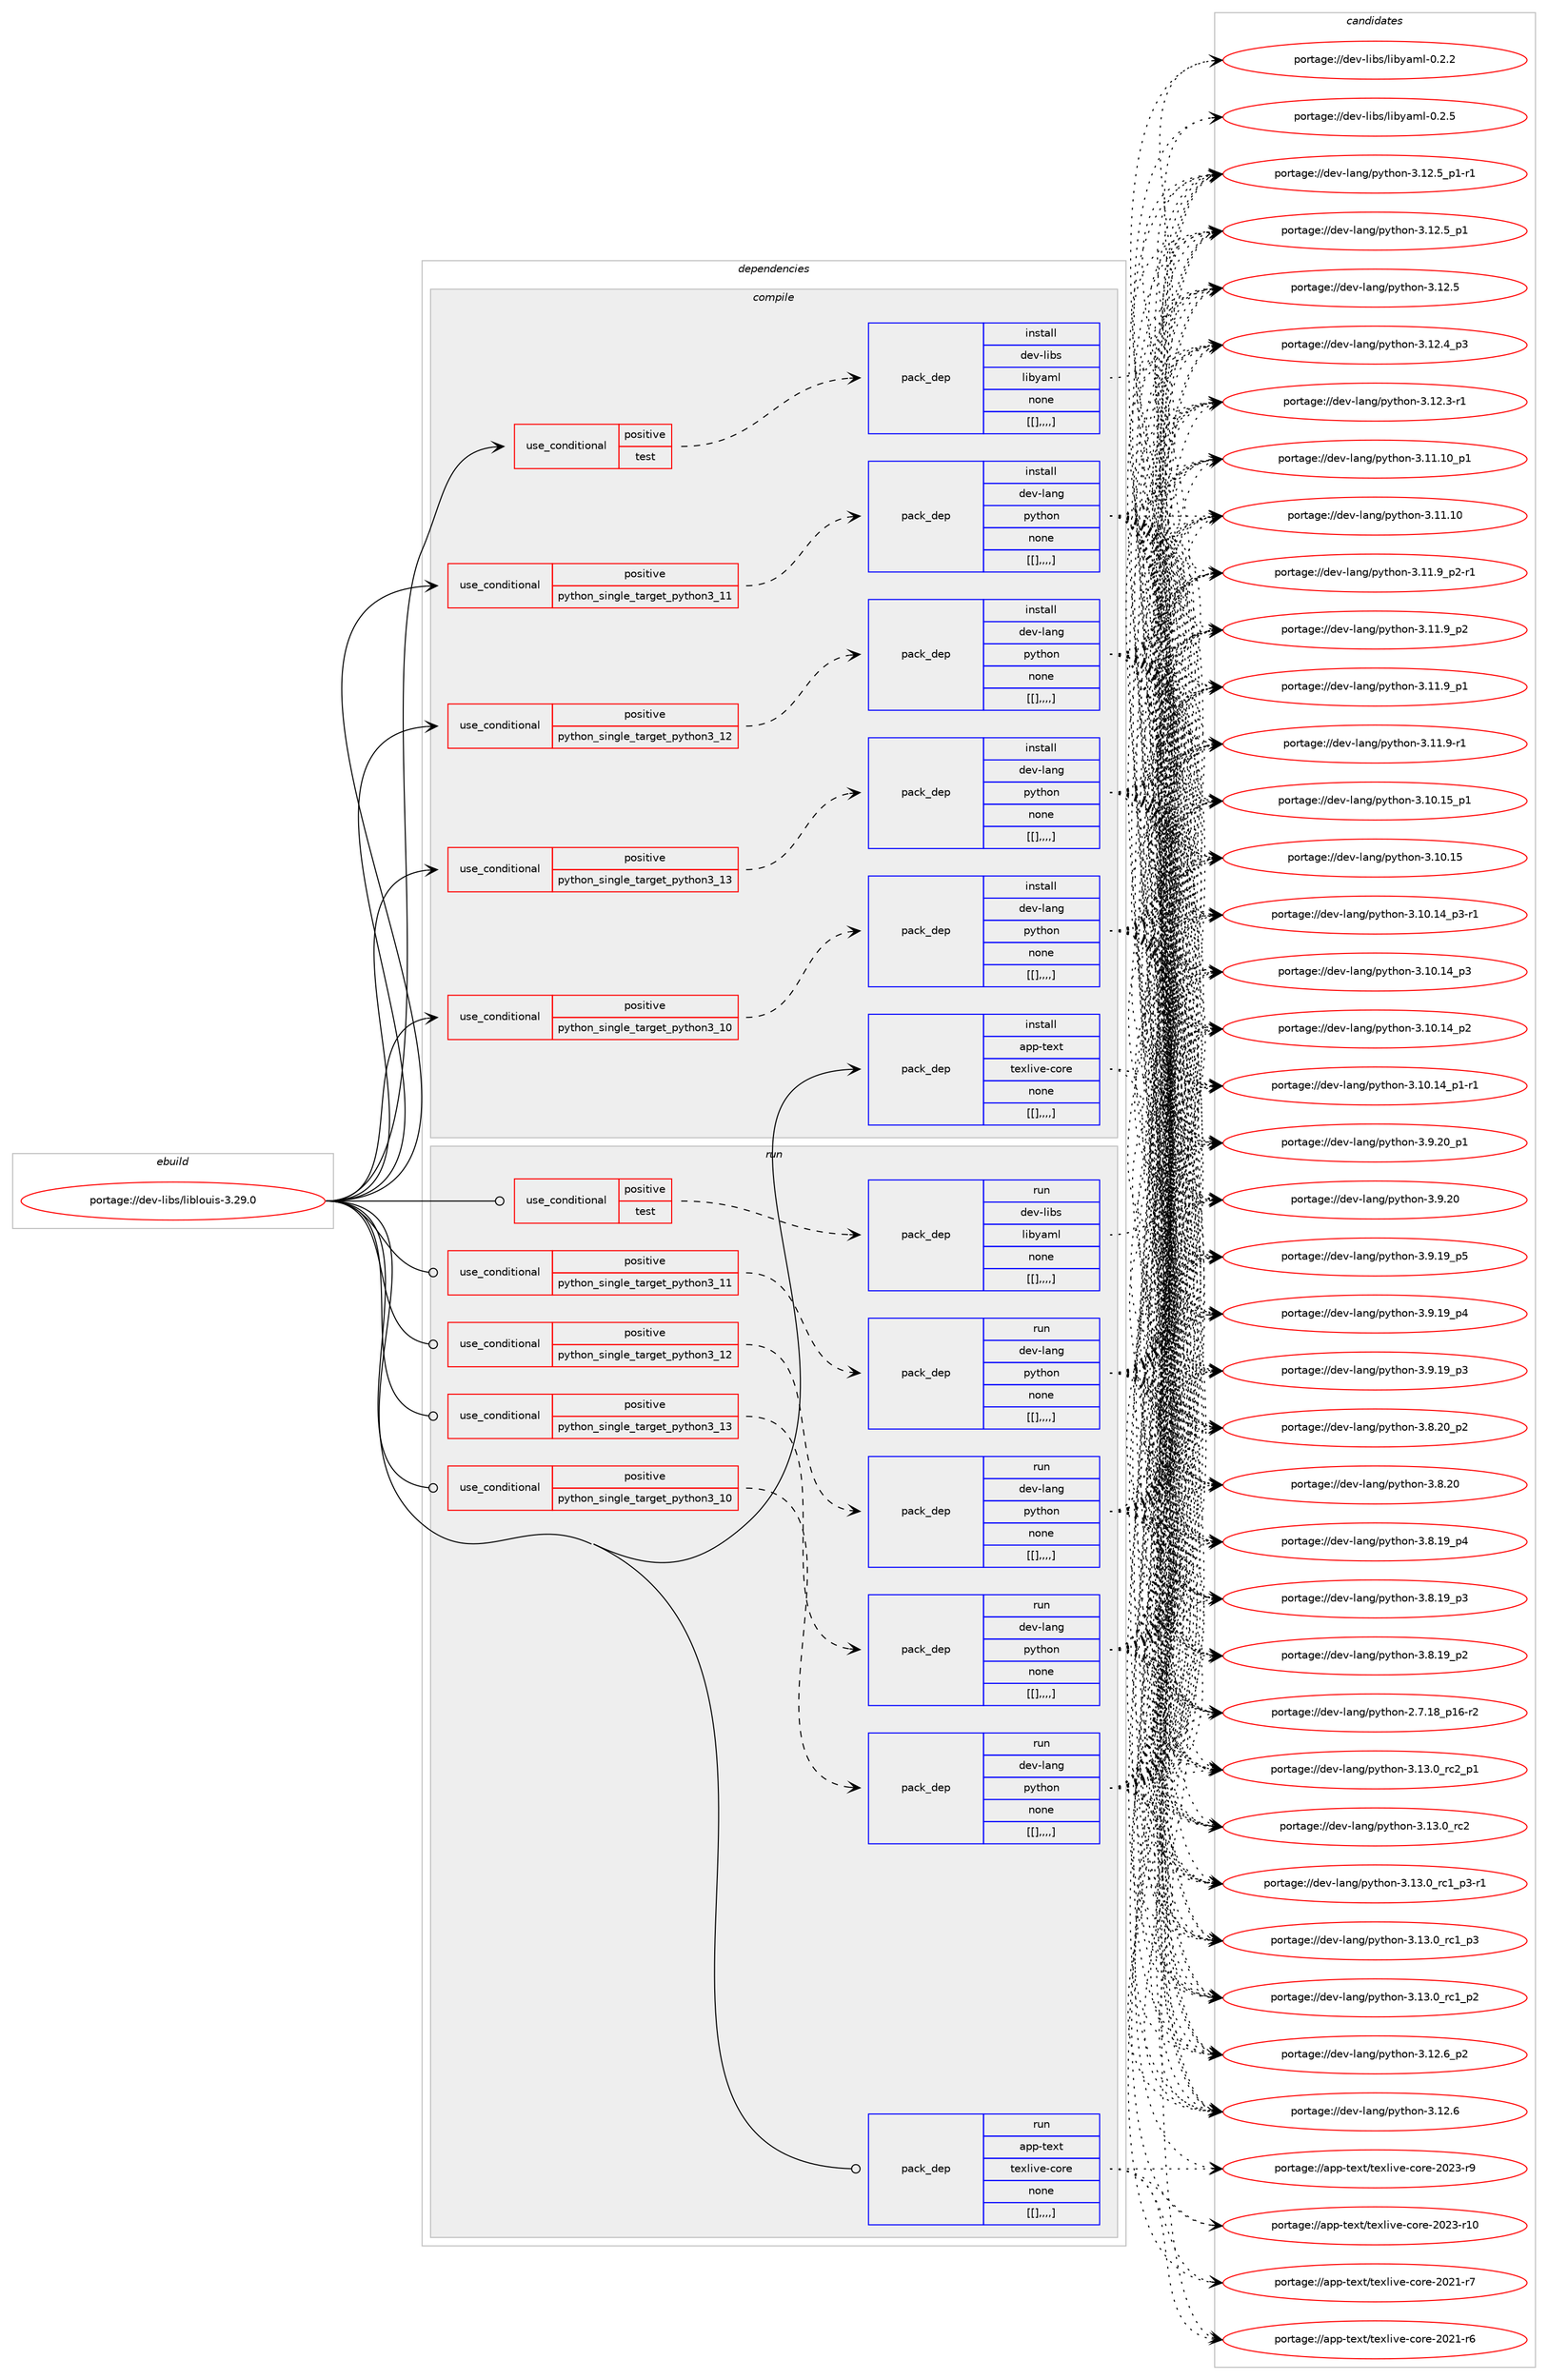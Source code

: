 digraph prolog {

# *************
# Graph options
# *************

newrank=true;
concentrate=true;
compound=true;
graph [rankdir=LR,fontname=Helvetica,fontsize=10,ranksep=1.5];#, ranksep=2.5, nodesep=0.2];
edge  [arrowhead=vee];
node  [fontname=Helvetica,fontsize=10];

# **********
# The ebuild
# **********

subgraph cluster_leftcol {
color=gray;
label=<<i>ebuild</i>>;
id [label="portage://dev-libs/liblouis-3.29.0", color=red, width=4, href="../dev-libs/liblouis-3.29.0.svg"];
}

# ****************
# The dependencies
# ****************

subgraph cluster_midcol {
color=gray;
label=<<i>dependencies</i>>;
subgraph cluster_compile {
fillcolor="#eeeeee";
style=filled;
label=<<i>compile</i>>;
subgraph cond27752 {
dependency111670 [label=<<TABLE BORDER="0" CELLBORDER="1" CELLSPACING="0" CELLPADDING="4"><TR><TD ROWSPAN="3" CELLPADDING="10">use_conditional</TD></TR><TR><TD>positive</TD></TR><TR><TD>python_single_target_python3_10</TD></TR></TABLE>>, shape=none, color=red];
subgraph pack82758 {
dependency111671 [label=<<TABLE BORDER="0" CELLBORDER="1" CELLSPACING="0" CELLPADDING="4" WIDTH="220"><TR><TD ROWSPAN="6" CELLPADDING="30">pack_dep</TD></TR><TR><TD WIDTH="110">install</TD></TR><TR><TD>dev-lang</TD></TR><TR><TD>python</TD></TR><TR><TD>none</TD></TR><TR><TD>[[],,,,]</TD></TR></TABLE>>, shape=none, color=blue];
}
dependency111670:e -> dependency111671:w [weight=20,style="dashed",arrowhead="vee"];
}
id:e -> dependency111670:w [weight=20,style="solid",arrowhead="vee"];
subgraph cond27753 {
dependency111672 [label=<<TABLE BORDER="0" CELLBORDER="1" CELLSPACING="0" CELLPADDING="4"><TR><TD ROWSPAN="3" CELLPADDING="10">use_conditional</TD></TR><TR><TD>positive</TD></TR><TR><TD>python_single_target_python3_11</TD></TR></TABLE>>, shape=none, color=red];
subgraph pack82759 {
dependency111673 [label=<<TABLE BORDER="0" CELLBORDER="1" CELLSPACING="0" CELLPADDING="4" WIDTH="220"><TR><TD ROWSPAN="6" CELLPADDING="30">pack_dep</TD></TR><TR><TD WIDTH="110">install</TD></TR><TR><TD>dev-lang</TD></TR><TR><TD>python</TD></TR><TR><TD>none</TD></TR><TR><TD>[[],,,,]</TD></TR></TABLE>>, shape=none, color=blue];
}
dependency111672:e -> dependency111673:w [weight=20,style="dashed",arrowhead="vee"];
}
id:e -> dependency111672:w [weight=20,style="solid",arrowhead="vee"];
subgraph cond27754 {
dependency111674 [label=<<TABLE BORDER="0" CELLBORDER="1" CELLSPACING="0" CELLPADDING="4"><TR><TD ROWSPAN="3" CELLPADDING="10">use_conditional</TD></TR><TR><TD>positive</TD></TR><TR><TD>python_single_target_python3_12</TD></TR></TABLE>>, shape=none, color=red];
subgraph pack82760 {
dependency111675 [label=<<TABLE BORDER="0" CELLBORDER="1" CELLSPACING="0" CELLPADDING="4" WIDTH="220"><TR><TD ROWSPAN="6" CELLPADDING="30">pack_dep</TD></TR><TR><TD WIDTH="110">install</TD></TR><TR><TD>dev-lang</TD></TR><TR><TD>python</TD></TR><TR><TD>none</TD></TR><TR><TD>[[],,,,]</TD></TR></TABLE>>, shape=none, color=blue];
}
dependency111674:e -> dependency111675:w [weight=20,style="dashed",arrowhead="vee"];
}
id:e -> dependency111674:w [weight=20,style="solid",arrowhead="vee"];
subgraph cond27755 {
dependency111676 [label=<<TABLE BORDER="0" CELLBORDER="1" CELLSPACING="0" CELLPADDING="4"><TR><TD ROWSPAN="3" CELLPADDING="10">use_conditional</TD></TR><TR><TD>positive</TD></TR><TR><TD>python_single_target_python3_13</TD></TR></TABLE>>, shape=none, color=red];
subgraph pack82761 {
dependency111677 [label=<<TABLE BORDER="0" CELLBORDER="1" CELLSPACING="0" CELLPADDING="4" WIDTH="220"><TR><TD ROWSPAN="6" CELLPADDING="30">pack_dep</TD></TR><TR><TD WIDTH="110">install</TD></TR><TR><TD>dev-lang</TD></TR><TR><TD>python</TD></TR><TR><TD>none</TD></TR><TR><TD>[[],,,,]</TD></TR></TABLE>>, shape=none, color=blue];
}
dependency111676:e -> dependency111677:w [weight=20,style="dashed",arrowhead="vee"];
}
id:e -> dependency111676:w [weight=20,style="solid",arrowhead="vee"];
subgraph cond27756 {
dependency111678 [label=<<TABLE BORDER="0" CELLBORDER="1" CELLSPACING="0" CELLPADDING="4"><TR><TD ROWSPAN="3" CELLPADDING="10">use_conditional</TD></TR><TR><TD>positive</TD></TR><TR><TD>test</TD></TR></TABLE>>, shape=none, color=red];
subgraph pack82762 {
dependency111679 [label=<<TABLE BORDER="0" CELLBORDER="1" CELLSPACING="0" CELLPADDING="4" WIDTH="220"><TR><TD ROWSPAN="6" CELLPADDING="30">pack_dep</TD></TR><TR><TD WIDTH="110">install</TD></TR><TR><TD>dev-libs</TD></TR><TR><TD>libyaml</TD></TR><TR><TD>none</TD></TR><TR><TD>[[],,,,]</TD></TR></TABLE>>, shape=none, color=blue];
}
dependency111678:e -> dependency111679:w [weight=20,style="dashed",arrowhead="vee"];
}
id:e -> dependency111678:w [weight=20,style="solid",arrowhead="vee"];
subgraph pack82763 {
dependency111680 [label=<<TABLE BORDER="0" CELLBORDER="1" CELLSPACING="0" CELLPADDING="4" WIDTH="220"><TR><TD ROWSPAN="6" CELLPADDING="30">pack_dep</TD></TR><TR><TD WIDTH="110">install</TD></TR><TR><TD>app-text</TD></TR><TR><TD>texlive-core</TD></TR><TR><TD>none</TD></TR><TR><TD>[[],,,,]</TD></TR></TABLE>>, shape=none, color=blue];
}
id:e -> dependency111680:w [weight=20,style="solid",arrowhead="vee"];
}
subgraph cluster_compileandrun {
fillcolor="#eeeeee";
style=filled;
label=<<i>compile and run</i>>;
}
subgraph cluster_run {
fillcolor="#eeeeee";
style=filled;
label=<<i>run</i>>;
subgraph cond27757 {
dependency111681 [label=<<TABLE BORDER="0" CELLBORDER="1" CELLSPACING="0" CELLPADDING="4"><TR><TD ROWSPAN="3" CELLPADDING="10">use_conditional</TD></TR><TR><TD>positive</TD></TR><TR><TD>python_single_target_python3_10</TD></TR></TABLE>>, shape=none, color=red];
subgraph pack82764 {
dependency111682 [label=<<TABLE BORDER="0" CELLBORDER="1" CELLSPACING="0" CELLPADDING="4" WIDTH="220"><TR><TD ROWSPAN="6" CELLPADDING="30">pack_dep</TD></TR><TR><TD WIDTH="110">run</TD></TR><TR><TD>dev-lang</TD></TR><TR><TD>python</TD></TR><TR><TD>none</TD></TR><TR><TD>[[],,,,]</TD></TR></TABLE>>, shape=none, color=blue];
}
dependency111681:e -> dependency111682:w [weight=20,style="dashed",arrowhead="vee"];
}
id:e -> dependency111681:w [weight=20,style="solid",arrowhead="odot"];
subgraph cond27758 {
dependency111683 [label=<<TABLE BORDER="0" CELLBORDER="1" CELLSPACING="0" CELLPADDING="4"><TR><TD ROWSPAN="3" CELLPADDING="10">use_conditional</TD></TR><TR><TD>positive</TD></TR><TR><TD>python_single_target_python3_11</TD></TR></TABLE>>, shape=none, color=red];
subgraph pack82765 {
dependency111684 [label=<<TABLE BORDER="0" CELLBORDER="1" CELLSPACING="0" CELLPADDING="4" WIDTH="220"><TR><TD ROWSPAN="6" CELLPADDING="30">pack_dep</TD></TR><TR><TD WIDTH="110">run</TD></TR><TR><TD>dev-lang</TD></TR><TR><TD>python</TD></TR><TR><TD>none</TD></TR><TR><TD>[[],,,,]</TD></TR></TABLE>>, shape=none, color=blue];
}
dependency111683:e -> dependency111684:w [weight=20,style="dashed",arrowhead="vee"];
}
id:e -> dependency111683:w [weight=20,style="solid",arrowhead="odot"];
subgraph cond27759 {
dependency111685 [label=<<TABLE BORDER="0" CELLBORDER="1" CELLSPACING="0" CELLPADDING="4"><TR><TD ROWSPAN="3" CELLPADDING="10">use_conditional</TD></TR><TR><TD>positive</TD></TR><TR><TD>python_single_target_python3_12</TD></TR></TABLE>>, shape=none, color=red];
subgraph pack82766 {
dependency111686 [label=<<TABLE BORDER="0" CELLBORDER="1" CELLSPACING="0" CELLPADDING="4" WIDTH="220"><TR><TD ROWSPAN="6" CELLPADDING="30">pack_dep</TD></TR><TR><TD WIDTH="110">run</TD></TR><TR><TD>dev-lang</TD></TR><TR><TD>python</TD></TR><TR><TD>none</TD></TR><TR><TD>[[],,,,]</TD></TR></TABLE>>, shape=none, color=blue];
}
dependency111685:e -> dependency111686:w [weight=20,style="dashed",arrowhead="vee"];
}
id:e -> dependency111685:w [weight=20,style="solid",arrowhead="odot"];
subgraph cond27760 {
dependency111687 [label=<<TABLE BORDER="0" CELLBORDER="1" CELLSPACING="0" CELLPADDING="4"><TR><TD ROWSPAN="3" CELLPADDING="10">use_conditional</TD></TR><TR><TD>positive</TD></TR><TR><TD>python_single_target_python3_13</TD></TR></TABLE>>, shape=none, color=red];
subgraph pack82767 {
dependency111688 [label=<<TABLE BORDER="0" CELLBORDER="1" CELLSPACING="0" CELLPADDING="4" WIDTH="220"><TR><TD ROWSPAN="6" CELLPADDING="30">pack_dep</TD></TR><TR><TD WIDTH="110">run</TD></TR><TR><TD>dev-lang</TD></TR><TR><TD>python</TD></TR><TR><TD>none</TD></TR><TR><TD>[[],,,,]</TD></TR></TABLE>>, shape=none, color=blue];
}
dependency111687:e -> dependency111688:w [weight=20,style="dashed",arrowhead="vee"];
}
id:e -> dependency111687:w [weight=20,style="solid",arrowhead="odot"];
subgraph cond27761 {
dependency111689 [label=<<TABLE BORDER="0" CELLBORDER="1" CELLSPACING="0" CELLPADDING="4"><TR><TD ROWSPAN="3" CELLPADDING="10">use_conditional</TD></TR><TR><TD>positive</TD></TR><TR><TD>test</TD></TR></TABLE>>, shape=none, color=red];
subgraph pack82768 {
dependency111690 [label=<<TABLE BORDER="0" CELLBORDER="1" CELLSPACING="0" CELLPADDING="4" WIDTH="220"><TR><TD ROWSPAN="6" CELLPADDING="30">pack_dep</TD></TR><TR><TD WIDTH="110">run</TD></TR><TR><TD>dev-libs</TD></TR><TR><TD>libyaml</TD></TR><TR><TD>none</TD></TR><TR><TD>[[],,,,]</TD></TR></TABLE>>, shape=none, color=blue];
}
dependency111689:e -> dependency111690:w [weight=20,style="dashed",arrowhead="vee"];
}
id:e -> dependency111689:w [weight=20,style="solid",arrowhead="odot"];
subgraph pack82769 {
dependency111691 [label=<<TABLE BORDER="0" CELLBORDER="1" CELLSPACING="0" CELLPADDING="4" WIDTH="220"><TR><TD ROWSPAN="6" CELLPADDING="30">pack_dep</TD></TR><TR><TD WIDTH="110">run</TD></TR><TR><TD>app-text</TD></TR><TR><TD>texlive-core</TD></TR><TR><TD>none</TD></TR><TR><TD>[[],,,,]</TD></TR></TABLE>>, shape=none, color=blue];
}
id:e -> dependency111691:w [weight=20,style="solid",arrowhead="odot"];
}
}

# **************
# The candidates
# **************

subgraph cluster_choices {
rank=same;
color=gray;
label=<<i>candidates</i>>;

subgraph choice82758 {
color=black;
nodesep=1;
choice100101118451089711010347112121116104111110455146495146489511499509511249 [label="portage://dev-lang/python-3.13.0_rc2_p1", color=red, width=4,href="../dev-lang/python-3.13.0_rc2_p1.svg"];
choice10010111845108971101034711212111610411111045514649514648951149950 [label="portage://dev-lang/python-3.13.0_rc2", color=red, width=4,href="../dev-lang/python-3.13.0_rc2.svg"];
choice1001011184510897110103471121211161041111104551464951464895114994995112514511449 [label="portage://dev-lang/python-3.13.0_rc1_p3-r1", color=red, width=4,href="../dev-lang/python-3.13.0_rc1_p3-r1.svg"];
choice100101118451089711010347112121116104111110455146495146489511499499511251 [label="portage://dev-lang/python-3.13.0_rc1_p3", color=red, width=4,href="../dev-lang/python-3.13.0_rc1_p3.svg"];
choice100101118451089711010347112121116104111110455146495146489511499499511250 [label="portage://dev-lang/python-3.13.0_rc1_p2", color=red, width=4,href="../dev-lang/python-3.13.0_rc1_p2.svg"];
choice100101118451089711010347112121116104111110455146495046549511250 [label="portage://dev-lang/python-3.12.6_p2", color=red, width=4,href="../dev-lang/python-3.12.6_p2.svg"];
choice10010111845108971101034711212111610411111045514649504654 [label="portage://dev-lang/python-3.12.6", color=red, width=4,href="../dev-lang/python-3.12.6.svg"];
choice1001011184510897110103471121211161041111104551464950465395112494511449 [label="portage://dev-lang/python-3.12.5_p1-r1", color=red, width=4,href="../dev-lang/python-3.12.5_p1-r1.svg"];
choice100101118451089711010347112121116104111110455146495046539511249 [label="portage://dev-lang/python-3.12.5_p1", color=red, width=4,href="../dev-lang/python-3.12.5_p1.svg"];
choice10010111845108971101034711212111610411111045514649504653 [label="portage://dev-lang/python-3.12.5", color=red, width=4,href="../dev-lang/python-3.12.5.svg"];
choice100101118451089711010347112121116104111110455146495046529511251 [label="portage://dev-lang/python-3.12.4_p3", color=red, width=4,href="../dev-lang/python-3.12.4_p3.svg"];
choice100101118451089711010347112121116104111110455146495046514511449 [label="portage://dev-lang/python-3.12.3-r1", color=red, width=4,href="../dev-lang/python-3.12.3-r1.svg"];
choice10010111845108971101034711212111610411111045514649494649489511249 [label="portage://dev-lang/python-3.11.10_p1", color=red, width=4,href="../dev-lang/python-3.11.10_p1.svg"];
choice1001011184510897110103471121211161041111104551464949464948 [label="portage://dev-lang/python-3.11.10", color=red, width=4,href="../dev-lang/python-3.11.10.svg"];
choice1001011184510897110103471121211161041111104551464949465795112504511449 [label="portage://dev-lang/python-3.11.9_p2-r1", color=red, width=4,href="../dev-lang/python-3.11.9_p2-r1.svg"];
choice100101118451089711010347112121116104111110455146494946579511250 [label="portage://dev-lang/python-3.11.9_p2", color=red, width=4,href="../dev-lang/python-3.11.9_p2.svg"];
choice100101118451089711010347112121116104111110455146494946579511249 [label="portage://dev-lang/python-3.11.9_p1", color=red, width=4,href="../dev-lang/python-3.11.9_p1.svg"];
choice100101118451089711010347112121116104111110455146494946574511449 [label="portage://dev-lang/python-3.11.9-r1", color=red, width=4,href="../dev-lang/python-3.11.9-r1.svg"];
choice10010111845108971101034711212111610411111045514649484649539511249 [label="portage://dev-lang/python-3.10.15_p1", color=red, width=4,href="../dev-lang/python-3.10.15_p1.svg"];
choice1001011184510897110103471121211161041111104551464948464953 [label="portage://dev-lang/python-3.10.15", color=red, width=4,href="../dev-lang/python-3.10.15.svg"];
choice100101118451089711010347112121116104111110455146494846495295112514511449 [label="portage://dev-lang/python-3.10.14_p3-r1", color=red, width=4,href="../dev-lang/python-3.10.14_p3-r1.svg"];
choice10010111845108971101034711212111610411111045514649484649529511251 [label="portage://dev-lang/python-3.10.14_p3", color=red, width=4,href="../dev-lang/python-3.10.14_p3.svg"];
choice10010111845108971101034711212111610411111045514649484649529511250 [label="portage://dev-lang/python-3.10.14_p2", color=red, width=4,href="../dev-lang/python-3.10.14_p2.svg"];
choice100101118451089711010347112121116104111110455146494846495295112494511449 [label="portage://dev-lang/python-3.10.14_p1-r1", color=red, width=4,href="../dev-lang/python-3.10.14_p1-r1.svg"];
choice100101118451089711010347112121116104111110455146574650489511249 [label="portage://dev-lang/python-3.9.20_p1", color=red, width=4,href="../dev-lang/python-3.9.20_p1.svg"];
choice10010111845108971101034711212111610411111045514657465048 [label="portage://dev-lang/python-3.9.20", color=red, width=4,href="../dev-lang/python-3.9.20.svg"];
choice100101118451089711010347112121116104111110455146574649579511253 [label="portage://dev-lang/python-3.9.19_p5", color=red, width=4,href="../dev-lang/python-3.9.19_p5.svg"];
choice100101118451089711010347112121116104111110455146574649579511252 [label="portage://dev-lang/python-3.9.19_p4", color=red, width=4,href="../dev-lang/python-3.9.19_p4.svg"];
choice100101118451089711010347112121116104111110455146574649579511251 [label="portage://dev-lang/python-3.9.19_p3", color=red, width=4,href="../dev-lang/python-3.9.19_p3.svg"];
choice100101118451089711010347112121116104111110455146564650489511250 [label="portage://dev-lang/python-3.8.20_p2", color=red, width=4,href="../dev-lang/python-3.8.20_p2.svg"];
choice10010111845108971101034711212111610411111045514656465048 [label="portage://dev-lang/python-3.8.20", color=red, width=4,href="../dev-lang/python-3.8.20.svg"];
choice100101118451089711010347112121116104111110455146564649579511252 [label="portage://dev-lang/python-3.8.19_p4", color=red, width=4,href="../dev-lang/python-3.8.19_p4.svg"];
choice100101118451089711010347112121116104111110455146564649579511251 [label="portage://dev-lang/python-3.8.19_p3", color=red, width=4,href="../dev-lang/python-3.8.19_p3.svg"];
choice100101118451089711010347112121116104111110455146564649579511250 [label="portage://dev-lang/python-3.8.19_p2", color=red, width=4,href="../dev-lang/python-3.8.19_p2.svg"];
choice100101118451089711010347112121116104111110455046554649569511249544511450 [label="portage://dev-lang/python-2.7.18_p16-r2", color=red, width=4,href="../dev-lang/python-2.7.18_p16-r2.svg"];
dependency111671:e -> choice100101118451089711010347112121116104111110455146495146489511499509511249:w [style=dotted,weight="100"];
dependency111671:e -> choice10010111845108971101034711212111610411111045514649514648951149950:w [style=dotted,weight="100"];
dependency111671:e -> choice1001011184510897110103471121211161041111104551464951464895114994995112514511449:w [style=dotted,weight="100"];
dependency111671:e -> choice100101118451089711010347112121116104111110455146495146489511499499511251:w [style=dotted,weight="100"];
dependency111671:e -> choice100101118451089711010347112121116104111110455146495146489511499499511250:w [style=dotted,weight="100"];
dependency111671:e -> choice100101118451089711010347112121116104111110455146495046549511250:w [style=dotted,weight="100"];
dependency111671:e -> choice10010111845108971101034711212111610411111045514649504654:w [style=dotted,weight="100"];
dependency111671:e -> choice1001011184510897110103471121211161041111104551464950465395112494511449:w [style=dotted,weight="100"];
dependency111671:e -> choice100101118451089711010347112121116104111110455146495046539511249:w [style=dotted,weight="100"];
dependency111671:e -> choice10010111845108971101034711212111610411111045514649504653:w [style=dotted,weight="100"];
dependency111671:e -> choice100101118451089711010347112121116104111110455146495046529511251:w [style=dotted,weight="100"];
dependency111671:e -> choice100101118451089711010347112121116104111110455146495046514511449:w [style=dotted,weight="100"];
dependency111671:e -> choice10010111845108971101034711212111610411111045514649494649489511249:w [style=dotted,weight="100"];
dependency111671:e -> choice1001011184510897110103471121211161041111104551464949464948:w [style=dotted,weight="100"];
dependency111671:e -> choice1001011184510897110103471121211161041111104551464949465795112504511449:w [style=dotted,weight="100"];
dependency111671:e -> choice100101118451089711010347112121116104111110455146494946579511250:w [style=dotted,weight="100"];
dependency111671:e -> choice100101118451089711010347112121116104111110455146494946579511249:w [style=dotted,weight="100"];
dependency111671:e -> choice100101118451089711010347112121116104111110455146494946574511449:w [style=dotted,weight="100"];
dependency111671:e -> choice10010111845108971101034711212111610411111045514649484649539511249:w [style=dotted,weight="100"];
dependency111671:e -> choice1001011184510897110103471121211161041111104551464948464953:w [style=dotted,weight="100"];
dependency111671:e -> choice100101118451089711010347112121116104111110455146494846495295112514511449:w [style=dotted,weight="100"];
dependency111671:e -> choice10010111845108971101034711212111610411111045514649484649529511251:w [style=dotted,weight="100"];
dependency111671:e -> choice10010111845108971101034711212111610411111045514649484649529511250:w [style=dotted,weight="100"];
dependency111671:e -> choice100101118451089711010347112121116104111110455146494846495295112494511449:w [style=dotted,weight="100"];
dependency111671:e -> choice100101118451089711010347112121116104111110455146574650489511249:w [style=dotted,weight="100"];
dependency111671:e -> choice10010111845108971101034711212111610411111045514657465048:w [style=dotted,weight="100"];
dependency111671:e -> choice100101118451089711010347112121116104111110455146574649579511253:w [style=dotted,weight="100"];
dependency111671:e -> choice100101118451089711010347112121116104111110455146574649579511252:w [style=dotted,weight="100"];
dependency111671:e -> choice100101118451089711010347112121116104111110455146574649579511251:w [style=dotted,weight="100"];
dependency111671:e -> choice100101118451089711010347112121116104111110455146564650489511250:w [style=dotted,weight="100"];
dependency111671:e -> choice10010111845108971101034711212111610411111045514656465048:w [style=dotted,weight="100"];
dependency111671:e -> choice100101118451089711010347112121116104111110455146564649579511252:w [style=dotted,weight="100"];
dependency111671:e -> choice100101118451089711010347112121116104111110455146564649579511251:w [style=dotted,weight="100"];
dependency111671:e -> choice100101118451089711010347112121116104111110455146564649579511250:w [style=dotted,weight="100"];
dependency111671:e -> choice100101118451089711010347112121116104111110455046554649569511249544511450:w [style=dotted,weight="100"];
}
subgraph choice82759 {
color=black;
nodesep=1;
choice100101118451089711010347112121116104111110455146495146489511499509511249 [label="portage://dev-lang/python-3.13.0_rc2_p1", color=red, width=4,href="../dev-lang/python-3.13.0_rc2_p1.svg"];
choice10010111845108971101034711212111610411111045514649514648951149950 [label="portage://dev-lang/python-3.13.0_rc2", color=red, width=4,href="../dev-lang/python-3.13.0_rc2.svg"];
choice1001011184510897110103471121211161041111104551464951464895114994995112514511449 [label="portage://dev-lang/python-3.13.0_rc1_p3-r1", color=red, width=4,href="../dev-lang/python-3.13.0_rc1_p3-r1.svg"];
choice100101118451089711010347112121116104111110455146495146489511499499511251 [label="portage://dev-lang/python-3.13.0_rc1_p3", color=red, width=4,href="../dev-lang/python-3.13.0_rc1_p3.svg"];
choice100101118451089711010347112121116104111110455146495146489511499499511250 [label="portage://dev-lang/python-3.13.0_rc1_p2", color=red, width=4,href="../dev-lang/python-3.13.0_rc1_p2.svg"];
choice100101118451089711010347112121116104111110455146495046549511250 [label="portage://dev-lang/python-3.12.6_p2", color=red, width=4,href="../dev-lang/python-3.12.6_p2.svg"];
choice10010111845108971101034711212111610411111045514649504654 [label="portage://dev-lang/python-3.12.6", color=red, width=4,href="../dev-lang/python-3.12.6.svg"];
choice1001011184510897110103471121211161041111104551464950465395112494511449 [label="portage://dev-lang/python-3.12.5_p1-r1", color=red, width=4,href="../dev-lang/python-3.12.5_p1-r1.svg"];
choice100101118451089711010347112121116104111110455146495046539511249 [label="portage://dev-lang/python-3.12.5_p1", color=red, width=4,href="../dev-lang/python-3.12.5_p1.svg"];
choice10010111845108971101034711212111610411111045514649504653 [label="portage://dev-lang/python-3.12.5", color=red, width=4,href="../dev-lang/python-3.12.5.svg"];
choice100101118451089711010347112121116104111110455146495046529511251 [label="portage://dev-lang/python-3.12.4_p3", color=red, width=4,href="../dev-lang/python-3.12.4_p3.svg"];
choice100101118451089711010347112121116104111110455146495046514511449 [label="portage://dev-lang/python-3.12.3-r1", color=red, width=4,href="../dev-lang/python-3.12.3-r1.svg"];
choice10010111845108971101034711212111610411111045514649494649489511249 [label="portage://dev-lang/python-3.11.10_p1", color=red, width=4,href="../dev-lang/python-3.11.10_p1.svg"];
choice1001011184510897110103471121211161041111104551464949464948 [label="portage://dev-lang/python-3.11.10", color=red, width=4,href="../dev-lang/python-3.11.10.svg"];
choice1001011184510897110103471121211161041111104551464949465795112504511449 [label="portage://dev-lang/python-3.11.9_p2-r1", color=red, width=4,href="../dev-lang/python-3.11.9_p2-r1.svg"];
choice100101118451089711010347112121116104111110455146494946579511250 [label="portage://dev-lang/python-3.11.9_p2", color=red, width=4,href="../dev-lang/python-3.11.9_p2.svg"];
choice100101118451089711010347112121116104111110455146494946579511249 [label="portage://dev-lang/python-3.11.9_p1", color=red, width=4,href="../dev-lang/python-3.11.9_p1.svg"];
choice100101118451089711010347112121116104111110455146494946574511449 [label="portage://dev-lang/python-3.11.9-r1", color=red, width=4,href="../dev-lang/python-3.11.9-r1.svg"];
choice10010111845108971101034711212111610411111045514649484649539511249 [label="portage://dev-lang/python-3.10.15_p1", color=red, width=4,href="../dev-lang/python-3.10.15_p1.svg"];
choice1001011184510897110103471121211161041111104551464948464953 [label="portage://dev-lang/python-3.10.15", color=red, width=4,href="../dev-lang/python-3.10.15.svg"];
choice100101118451089711010347112121116104111110455146494846495295112514511449 [label="portage://dev-lang/python-3.10.14_p3-r1", color=red, width=4,href="../dev-lang/python-3.10.14_p3-r1.svg"];
choice10010111845108971101034711212111610411111045514649484649529511251 [label="portage://dev-lang/python-3.10.14_p3", color=red, width=4,href="../dev-lang/python-3.10.14_p3.svg"];
choice10010111845108971101034711212111610411111045514649484649529511250 [label="portage://dev-lang/python-3.10.14_p2", color=red, width=4,href="../dev-lang/python-3.10.14_p2.svg"];
choice100101118451089711010347112121116104111110455146494846495295112494511449 [label="portage://dev-lang/python-3.10.14_p1-r1", color=red, width=4,href="../dev-lang/python-3.10.14_p1-r1.svg"];
choice100101118451089711010347112121116104111110455146574650489511249 [label="portage://dev-lang/python-3.9.20_p1", color=red, width=4,href="../dev-lang/python-3.9.20_p1.svg"];
choice10010111845108971101034711212111610411111045514657465048 [label="portage://dev-lang/python-3.9.20", color=red, width=4,href="../dev-lang/python-3.9.20.svg"];
choice100101118451089711010347112121116104111110455146574649579511253 [label="portage://dev-lang/python-3.9.19_p5", color=red, width=4,href="../dev-lang/python-3.9.19_p5.svg"];
choice100101118451089711010347112121116104111110455146574649579511252 [label="portage://dev-lang/python-3.9.19_p4", color=red, width=4,href="../dev-lang/python-3.9.19_p4.svg"];
choice100101118451089711010347112121116104111110455146574649579511251 [label="portage://dev-lang/python-3.9.19_p3", color=red, width=4,href="../dev-lang/python-3.9.19_p3.svg"];
choice100101118451089711010347112121116104111110455146564650489511250 [label="portage://dev-lang/python-3.8.20_p2", color=red, width=4,href="../dev-lang/python-3.8.20_p2.svg"];
choice10010111845108971101034711212111610411111045514656465048 [label="portage://dev-lang/python-3.8.20", color=red, width=4,href="../dev-lang/python-3.8.20.svg"];
choice100101118451089711010347112121116104111110455146564649579511252 [label="portage://dev-lang/python-3.8.19_p4", color=red, width=4,href="../dev-lang/python-3.8.19_p4.svg"];
choice100101118451089711010347112121116104111110455146564649579511251 [label="portage://dev-lang/python-3.8.19_p3", color=red, width=4,href="../dev-lang/python-3.8.19_p3.svg"];
choice100101118451089711010347112121116104111110455146564649579511250 [label="portage://dev-lang/python-3.8.19_p2", color=red, width=4,href="../dev-lang/python-3.8.19_p2.svg"];
choice100101118451089711010347112121116104111110455046554649569511249544511450 [label="portage://dev-lang/python-2.7.18_p16-r2", color=red, width=4,href="../dev-lang/python-2.7.18_p16-r2.svg"];
dependency111673:e -> choice100101118451089711010347112121116104111110455146495146489511499509511249:w [style=dotted,weight="100"];
dependency111673:e -> choice10010111845108971101034711212111610411111045514649514648951149950:w [style=dotted,weight="100"];
dependency111673:e -> choice1001011184510897110103471121211161041111104551464951464895114994995112514511449:w [style=dotted,weight="100"];
dependency111673:e -> choice100101118451089711010347112121116104111110455146495146489511499499511251:w [style=dotted,weight="100"];
dependency111673:e -> choice100101118451089711010347112121116104111110455146495146489511499499511250:w [style=dotted,weight="100"];
dependency111673:e -> choice100101118451089711010347112121116104111110455146495046549511250:w [style=dotted,weight="100"];
dependency111673:e -> choice10010111845108971101034711212111610411111045514649504654:w [style=dotted,weight="100"];
dependency111673:e -> choice1001011184510897110103471121211161041111104551464950465395112494511449:w [style=dotted,weight="100"];
dependency111673:e -> choice100101118451089711010347112121116104111110455146495046539511249:w [style=dotted,weight="100"];
dependency111673:e -> choice10010111845108971101034711212111610411111045514649504653:w [style=dotted,weight="100"];
dependency111673:e -> choice100101118451089711010347112121116104111110455146495046529511251:w [style=dotted,weight="100"];
dependency111673:e -> choice100101118451089711010347112121116104111110455146495046514511449:w [style=dotted,weight="100"];
dependency111673:e -> choice10010111845108971101034711212111610411111045514649494649489511249:w [style=dotted,weight="100"];
dependency111673:e -> choice1001011184510897110103471121211161041111104551464949464948:w [style=dotted,weight="100"];
dependency111673:e -> choice1001011184510897110103471121211161041111104551464949465795112504511449:w [style=dotted,weight="100"];
dependency111673:e -> choice100101118451089711010347112121116104111110455146494946579511250:w [style=dotted,weight="100"];
dependency111673:e -> choice100101118451089711010347112121116104111110455146494946579511249:w [style=dotted,weight="100"];
dependency111673:e -> choice100101118451089711010347112121116104111110455146494946574511449:w [style=dotted,weight="100"];
dependency111673:e -> choice10010111845108971101034711212111610411111045514649484649539511249:w [style=dotted,weight="100"];
dependency111673:e -> choice1001011184510897110103471121211161041111104551464948464953:w [style=dotted,weight="100"];
dependency111673:e -> choice100101118451089711010347112121116104111110455146494846495295112514511449:w [style=dotted,weight="100"];
dependency111673:e -> choice10010111845108971101034711212111610411111045514649484649529511251:w [style=dotted,weight="100"];
dependency111673:e -> choice10010111845108971101034711212111610411111045514649484649529511250:w [style=dotted,weight="100"];
dependency111673:e -> choice100101118451089711010347112121116104111110455146494846495295112494511449:w [style=dotted,weight="100"];
dependency111673:e -> choice100101118451089711010347112121116104111110455146574650489511249:w [style=dotted,weight="100"];
dependency111673:e -> choice10010111845108971101034711212111610411111045514657465048:w [style=dotted,weight="100"];
dependency111673:e -> choice100101118451089711010347112121116104111110455146574649579511253:w [style=dotted,weight="100"];
dependency111673:e -> choice100101118451089711010347112121116104111110455146574649579511252:w [style=dotted,weight="100"];
dependency111673:e -> choice100101118451089711010347112121116104111110455146574649579511251:w [style=dotted,weight="100"];
dependency111673:e -> choice100101118451089711010347112121116104111110455146564650489511250:w [style=dotted,weight="100"];
dependency111673:e -> choice10010111845108971101034711212111610411111045514656465048:w [style=dotted,weight="100"];
dependency111673:e -> choice100101118451089711010347112121116104111110455146564649579511252:w [style=dotted,weight="100"];
dependency111673:e -> choice100101118451089711010347112121116104111110455146564649579511251:w [style=dotted,weight="100"];
dependency111673:e -> choice100101118451089711010347112121116104111110455146564649579511250:w [style=dotted,weight="100"];
dependency111673:e -> choice100101118451089711010347112121116104111110455046554649569511249544511450:w [style=dotted,weight="100"];
}
subgraph choice82760 {
color=black;
nodesep=1;
choice100101118451089711010347112121116104111110455146495146489511499509511249 [label="portage://dev-lang/python-3.13.0_rc2_p1", color=red, width=4,href="../dev-lang/python-3.13.0_rc2_p1.svg"];
choice10010111845108971101034711212111610411111045514649514648951149950 [label="portage://dev-lang/python-3.13.0_rc2", color=red, width=4,href="../dev-lang/python-3.13.0_rc2.svg"];
choice1001011184510897110103471121211161041111104551464951464895114994995112514511449 [label="portage://dev-lang/python-3.13.0_rc1_p3-r1", color=red, width=4,href="../dev-lang/python-3.13.0_rc1_p3-r1.svg"];
choice100101118451089711010347112121116104111110455146495146489511499499511251 [label="portage://dev-lang/python-3.13.0_rc1_p3", color=red, width=4,href="../dev-lang/python-3.13.0_rc1_p3.svg"];
choice100101118451089711010347112121116104111110455146495146489511499499511250 [label="portage://dev-lang/python-3.13.0_rc1_p2", color=red, width=4,href="../dev-lang/python-3.13.0_rc1_p2.svg"];
choice100101118451089711010347112121116104111110455146495046549511250 [label="portage://dev-lang/python-3.12.6_p2", color=red, width=4,href="../dev-lang/python-3.12.6_p2.svg"];
choice10010111845108971101034711212111610411111045514649504654 [label="portage://dev-lang/python-3.12.6", color=red, width=4,href="../dev-lang/python-3.12.6.svg"];
choice1001011184510897110103471121211161041111104551464950465395112494511449 [label="portage://dev-lang/python-3.12.5_p1-r1", color=red, width=4,href="../dev-lang/python-3.12.5_p1-r1.svg"];
choice100101118451089711010347112121116104111110455146495046539511249 [label="portage://dev-lang/python-3.12.5_p1", color=red, width=4,href="../dev-lang/python-3.12.5_p1.svg"];
choice10010111845108971101034711212111610411111045514649504653 [label="portage://dev-lang/python-3.12.5", color=red, width=4,href="../dev-lang/python-3.12.5.svg"];
choice100101118451089711010347112121116104111110455146495046529511251 [label="portage://dev-lang/python-3.12.4_p3", color=red, width=4,href="../dev-lang/python-3.12.4_p3.svg"];
choice100101118451089711010347112121116104111110455146495046514511449 [label="portage://dev-lang/python-3.12.3-r1", color=red, width=4,href="../dev-lang/python-3.12.3-r1.svg"];
choice10010111845108971101034711212111610411111045514649494649489511249 [label="portage://dev-lang/python-3.11.10_p1", color=red, width=4,href="../dev-lang/python-3.11.10_p1.svg"];
choice1001011184510897110103471121211161041111104551464949464948 [label="portage://dev-lang/python-3.11.10", color=red, width=4,href="../dev-lang/python-3.11.10.svg"];
choice1001011184510897110103471121211161041111104551464949465795112504511449 [label="portage://dev-lang/python-3.11.9_p2-r1", color=red, width=4,href="../dev-lang/python-3.11.9_p2-r1.svg"];
choice100101118451089711010347112121116104111110455146494946579511250 [label="portage://dev-lang/python-3.11.9_p2", color=red, width=4,href="../dev-lang/python-3.11.9_p2.svg"];
choice100101118451089711010347112121116104111110455146494946579511249 [label="portage://dev-lang/python-3.11.9_p1", color=red, width=4,href="../dev-lang/python-3.11.9_p1.svg"];
choice100101118451089711010347112121116104111110455146494946574511449 [label="portage://dev-lang/python-3.11.9-r1", color=red, width=4,href="../dev-lang/python-3.11.9-r1.svg"];
choice10010111845108971101034711212111610411111045514649484649539511249 [label="portage://dev-lang/python-3.10.15_p1", color=red, width=4,href="../dev-lang/python-3.10.15_p1.svg"];
choice1001011184510897110103471121211161041111104551464948464953 [label="portage://dev-lang/python-3.10.15", color=red, width=4,href="../dev-lang/python-3.10.15.svg"];
choice100101118451089711010347112121116104111110455146494846495295112514511449 [label="portage://dev-lang/python-3.10.14_p3-r1", color=red, width=4,href="../dev-lang/python-3.10.14_p3-r1.svg"];
choice10010111845108971101034711212111610411111045514649484649529511251 [label="portage://dev-lang/python-3.10.14_p3", color=red, width=4,href="../dev-lang/python-3.10.14_p3.svg"];
choice10010111845108971101034711212111610411111045514649484649529511250 [label="portage://dev-lang/python-3.10.14_p2", color=red, width=4,href="../dev-lang/python-3.10.14_p2.svg"];
choice100101118451089711010347112121116104111110455146494846495295112494511449 [label="portage://dev-lang/python-3.10.14_p1-r1", color=red, width=4,href="../dev-lang/python-3.10.14_p1-r1.svg"];
choice100101118451089711010347112121116104111110455146574650489511249 [label="portage://dev-lang/python-3.9.20_p1", color=red, width=4,href="../dev-lang/python-3.9.20_p1.svg"];
choice10010111845108971101034711212111610411111045514657465048 [label="portage://dev-lang/python-3.9.20", color=red, width=4,href="../dev-lang/python-3.9.20.svg"];
choice100101118451089711010347112121116104111110455146574649579511253 [label="portage://dev-lang/python-3.9.19_p5", color=red, width=4,href="../dev-lang/python-3.9.19_p5.svg"];
choice100101118451089711010347112121116104111110455146574649579511252 [label="portage://dev-lang/python-3.9.19_p4", color=red, width=4,href="../dev-lang/python-3.9.19_p4.svg"];
choice100101118451089711010347112121116104111110455146574649579511251 [label="portage://dev-lang/python-3.9.19_p3", color=red, width=4,href="../dev-lang/python-3.9.19_p3.svg"];
choice100101118451089711010347112121116104111110455146564650489511250 [label="portage://dev-lang/python-3.8.20_p2", color=red, width=4,href="../dev-lang/python-3.8.20_p2.svg"];
choice10010111845108971101034711212111610411111045514656465048 [label="portage://dev-lang/python-3.8.20", color=red, width=4,href="../dev-lang/python-3.8.20.svg"];
choice100101118451089711010347112121116104111110455146564649579511252 [label="portage://dev-lang/python-3.8.19_p4", color=red, width=4,href="../dev-lang/python-3.8.19_p4.svg"];
choice100101118451089711010347112121116104111110455146564649579511251 [label="portage://dev-lang/python-3.8.19_p3", color=red, width=4,href="../dev-lang/python-3.8.19_p3.svg"];
choice100101118451089711010347112121116104111110455146564649579511250 [label="portage://dev-lang/python-3.8.19_p2", color=red, width=4,href="../dev-lang/python-3.8.19_p2.svg"];
choice100101118451089711010347112121116104111110455046554649569511249544511450 [label="portage://dev-lang/python-2.7.18_p16-r2", color=red, width=4,href="../dev-lang/python-2.7.18_p16-r2.svg"];
dependency111675:e -> choice100101118451089711010347112121116104111110455146495146489511499509511249:w [style=dotted,weight="100"];
dependency111675:e -> choice10010111845108971101034711212111610411111045514649514648951149950:w [style=dotted,weight="100"];
dependency111675:e -> choice1001011184510897110103471121211161041111104551464951464895114994995112514511449:w [style=dotted,weight="100"];
dependency111675:e -> choice100101118451089711010347112121116104111110455146495146489511499499511251:w [style=dotted,weight="100"];
dependency111675:e -> choice100101118451089711010347112121116104111110455146495146489511499499511250:w [style=dotted,weight="100"];
dependency111675:e -> choice100101118451089711010347112121116104111110455146495046549511250:w [style=dotted,weight="100"];
dependency111675:e -> choice10010111845108971101034711212111610411111045514649504654:w [style=dotted,weight="100"];
dependency111675:e -> choice1001011184510897110103471121211161041111104551464950465395112494511449:w [style=dotted,weight="100"];
dependency111675:e -> choice100101118451089711010347112121116104111110455146495046539511249:w [style=dotted,weight="100"];
dependency111675:e -> choice10010111845108971101034711212111610411111045514649504653:w [style=dotted,weight="100"];
dependency111675:e -> choice100101118451089711010347112121116104111110455146495046529511251:w [style=dotted,weight="100"];
dependency111675:e -> choice100101118451089711010347112121116104111110455146495046514511449:w [style=dotted,weight="100"];
dependency111675:e -> choice10010111845108971101034711212111610411111045514649494649489511249:w [style=dotted,weight="100"];
dependency111675:e -> choice1001011184510897110103471121211161041111104551464949464948:w [style=dotted,weight="100"];
dependency111675:e -> choice1001011184510897110103471121211161041111104551464949465795112504511449:w [style=dotted,weight="100"];
dependency111675:e -> choice100101118451089711010347112121116104111110455146494946579511250:w [style=dotted,weight="100"];
dependency111675:e -> choice100101118451089711010347112121116104111110455146494946579511249:w [style=dotted,weight="100"];
dependency111675:e -> choice100101118451089711010347112121116104111110455146494946574511449:w [style=dotted,weight="100"];
dependency111675:e -> choice10010111845108971101034711212111610411111045514649484649539511249:w [style=dotted,weight="100"];
dependency111675:e -> choice1001011184510897110103471121211161041111104551464948464953:w [style=dotted,weight="100"];
dependency111675:e -> choice100101118451089711010347112121116104111110455146494846495295112514511449:w [style=dotted,weight="100"];
dependency111675:e -> choice10010111845108971101034711212111610411111045514649484649529511251:w [style=dotted,weight="100"];
dependency111675:e -> choice10010111845108971101034711212111610411111045514649484649529511250:w [style=dotted,weight="100"];
dependency111675:e -> choice100101118451089711010347112121116104111110455146494846495295112494511449:w [style=dotted,weight="100"];
dependency111675:e -> choice100101118451089711010347112121116104111110455146574650489511249:w [style=dotted,weight="100"];
dependency111675:e -> choice10010111845108971101034711212111610411111045514657465048:w [style=dotted,weight="100"];
dependency111675:e -> choice100101118451089711010347112121116104111110455146574649579511253:w [style=dotted,weight="100"];
dependency111675:e -> choice100101118451089711010347112121116104111110455146574649579511252:w [style=dotted,weight="100"];
dependency111675:e -> choice100101118451089711010347112121116104111110455146574649579511251:w [style=dotted,weight="100"];
dependency111675:e -> choice100101118451089711010347112121116104111110455146564650489511250:w [style=dotted,weight="100"];
dependency111675:e -> choice10010111845108971101034711212111610411111045514656465048:w [style=dotted,weight="100"];
dependency111675:e -> choice100101118451089711010347112121116104111110455146564649579511252:w [style=dotted,weight="100"];
dependency111675:e -> choice100101118451089711010347112121116104111110455146564649579511251:w [style=dotted,weight="100"];
dependency111675:e -> choice100101118451089711010347112121116104111110455146564649579511250:w [style=dotted,weight="100"];
dependency111675:e -> choice100101118451089711010347112121116104111110455046554649569511249544511450:w [style=dotted,weight="100"];
}
subgraph choice82761 {
color=black;
nodesep=1;
choice100101118451089711010347112121116104111110455146495146489511499509511249 [label="portage://dev-lang/python-3.13.0_rc2_p1", color=red, width=4,href="../dev-lang/python-3.13.0_rc2_p1.svg"];
choice10010111845108971101034711212111610411111045514649514648951149950 [label="portage://dev-lang/python-3.13.0_rc2", color=red, width=4,href="../dev-lang/python-3.13.0_rc2.svg"];
choice1001011184510897110103471121211161041111104551464951464895114994995112514511449 [label="portage://dev-lang/python-3.13.0_rc1_p3-r1", color=red, width=4,href="../dev-lang/python-3.13.0_rc1_p3-r1.svg"];
choice100101118451089711010347112121116104111110455146495146489511499499511251 [label="portage://dev-lang/python-3.13.0_rc1_p3", color=red, width=4,href="../dev-lang/python-3.13.0_rc1_p3.svg"];
choice100101118451089711010347112121116104111110455146495146489511499499511250 [label="portage://dev-lang/python-3.13.0_rc1_p2", color=red, width=4,href="../dev-lang/python-3.13.0_rc1_p2.svg"];
choice100101118451089711010347112121116104111110455146495046549511250 [label="portage://dev-lang/python-3.12.6_p2", color=red, width=4,href="../dev-lang/python-3.12.6_p2.svg"];
choice10010111845108971101034711212111610411111045514649504654 [label="portage://dev-lang/python-3.12.6", color=red, width=4,href="../dev-lang/python-3.12.6.svg"];
choice1001011184510897110103471121211161041111104551464950465395112494511449 [label="portage://dev-lang/python-3.12.5_p1-r1", color=red, width=4,href="../dev-lang/python-3.12.5_p1-r1.svg"];
choice100101118451089711010347112121116104111110455146495046539511249 [label="portage://dev-lang/python-3.12.5_p1", color=red, width=4,href="../dev-lang/python-3.12.5_p1.svg"];
choice10010111845108971101034711212111610411111045514649504653 [label="portage://dev-lang/python-3.12.5", color=red, width=4,href="../dev-lang/python-3.12.5.svg"];
choice100101118451089711010347112121116104111110455146495046529511251 [label="portage://dev-lang/python-3.12.4_p3", color=red, width=4,href="../dev-lang/python-3.12.4_p3.svg"];
choice100101118451089711010347112121116104111110455146495046514511449 [label="portage://dev-lang/python-3.12.3-r1", color=red, width=4,href="../dev-lang/python-3.12.3-r1.svg"];
choice10010111845108971101034711212111610411111045514649494649489511249 [label="portage://dev-lang/python-3.11.10_p1", color=red, width=4,href="../dev-lang/python-3.11.10_p1.svg"];
choice1001011184510897110103471121211161041111104551464949464948 [label="portage://dev-lang/python-3.11.10", color=red, width=4,href="../dev-lang/python-3.11.10.svg"];
choice1001011184510897110103471121211161041111104551464949465795112504511449 [label="portage://dev-lang/python-3.11.9_p2-r1", color=red, width=4,href="../dev-lang/python-3.11.9_p2-r1.svg"];
choice100101118451089711010347112121116104111110455146494946579511250 [label="portage://dev-lang/python-3.11.9_p2", color=red, width=4,href="../dev-lang/python-3.11.9_p2.svg"];
choice100101118451089711010347112121116104111110455146494946579511249 [label="portage://dev-lang/python-3.11.9_p1", color=red, width=4,href="../dev-lang/python-3.11.9_p1.svg"];
choice100101118451089711010347112121116104111110455146494946574511449 [label="portage://dev-lang/python-3.11.9-r1", color=red, width=4,href="../dev-lang/python-3.11.9-r1.svg"];
choice10010111845108971101034711212111610411111045514649484649539511249 [label="portage://dev-lang/python-3.10.15_p1", color=red, width=4,href="../dev-lang/python-3.10.15_p1.svg"];
choice1001011184510897110103471121211161041111104551464948464953 [label="portage://dev-lang/python-3.10.15", color=red, width=4,href="../dev-lang/python-3.10.15.svg"];
choice100101118451089711010347112121116104111110455146494846495295112514511449 [label="portage://dev-lang/python-3.10.14_p3-r1", color=red, width=4,href="../dev-lang/python-3.10.14_p3-r1.svg"];
choice10010111845108971101034711212111610411111045514649484649529511251 [label="portage://dev-lang/python-3.10.14_p3", color=red, width=4,href="../dev-lang/python-3.10.14_p3.svg"];
choice10010111845108971101034711212111610411111045514649484649529511250 [label="portage://dev-lang/python-3.10.14_p2", color=red, width=4,href="../dev-lang/python-3.10.14_p2.svg"];
choice100101118451089711010347112121116104111110455146494846495295112494511449 [label="portage://dev-lang/python-3.10.14_p1-r1", color=red, width=4,href="../dev-lang/python-3.10.14_p1-r1.svg"];
choice100101118451089711010347112121116104111110455146574650489511249 [label="portage://dev-lang/python-3.9.20_p1", color=red, width=4,href="../dev-lang/python-3.9.20_p1.svg"];
choice10010111845108971101034711212111610411111045514657465048 [label="portage://dev-lang/python-3.9.20", color=red, width=4,href="../dev-lang/python-3.9.20.svg"];
choice100101118451089711010347112121116104111110455146574649579511253 [label="portage://dev-lang/python-3.9.19_p5", color=red, width=4,href="../dev-lang/python-3.9.19_p5.svg"];
choice100101118451089711010347112121116104111110455146574649579511252 [label="portage://dev-lang/python-3.9.19_p4", color=red, width=4,href="../dev-lang/python-3.9.19_p4.svg"];
choice100101118451089711010347112121116104111110455146574649579511251 [label="portage://dev-lang/python-3.9.19_p3", color=red, width=4,href="../dev-lang/python-3.9.19_p3.svg"];
choice100101118451089711010347112121116104111110455146564650489511250 [label="portage://dev-lang/python-3.8.20_p2", color=red, width=4,href="../dev-lang/python-3.8.20_p2.svg"];
choice10010111845108971101034711212111610411111045514656465048 [label="portage://dev-lang/python-3.8.20", color=red, width=4,href="../dev-lang/python-3.8.20.svg"];
choice100101118451089711010347112121116104111110455146564649579511252 [label="portage://dev-lang/python-3.8.19_p4", color=red, width=4,href="../dev-lang/python-3.8.19_p4.svg"];
choice100101118451089711010347112121116104111110455146564649579511251 [label="portage://dev-lang/python-3.8.19_p3", color=red, width=4,href="../dev-lang/python-3.8.19_p3.svg"];
choice100101118451089711010347112121116104111110455146564649579511250 [label="portage://dev-lang/python-3.8.19_p2", color=red, width=4,href="../dev-lang/python-3.8.19_p2.svg"];
choice100101118451089711010347112121116104111110455046554649569511249544511450 [label="portage://dev-lang/python-2.7.18_p16-r2", color=red, width=4,href="../dev-lang/python-2.7.18_p16-r2.svg"];
dependency111677:e -> choice100101118451089711010347112121116104111110455146495146489511499509511249:w [style=dotted,weight="100"];
dependency111677:e -> choice10010111845108971101034711212111610411111045514649514648951149950:w [style=dotted,weight="100"];
dependency111677:e -> choice1001011184510897110103471121211161041111104551464951464895114994995112514511449:w [style=dotted,weight="100"];
dependency111677:e -> choice100101118451089711010347112121116104111110455146495146489511499499511251:w [style=dotted,weight="100"];
dependency111677:e -> choice100101118451089711010347112121116104111110455146495146489511499499511250:w [style=dotted,weight="100"];
dependency111677:e -> choice100101118451089711010347112121116104111110455146495046549511250:w [style=dotted,weight="100"];
dependency111677:e -> choice10010111845108971101034711212111610411111045514649504654:w [style=dotted,weight="100"];
dependency111677:e -> choice1001011184510897110103471121211161041111104551464950465395112494511449:w [style=dotted,weight="100"];
dependency111677:e -> choice100101118451089711010347112121116104111110455146495046539511249:w [style=dotted,weight="100"];
dependency111677:e -> choice10010111845108971101034711212111610411111045514649504653:w [style=dotted,weight="100"];
dependency111677:e -> choice100101118451089711010347112121116104111110455146495046529511251:w [style=dotted,weight="100"];
dependency111677:e -> choice100101118451089711010347112121116104111110455146495046514511449:w [style=dotted,weight="100"];
dependency111677:e -> choice10010111845108971101034711212111610411111045514649494649489511249:w [style=dotted,weight="100"];
dependency111677:e -> choice1001011184510897110103471121211161041111104551464949464948:w [style=dotted,weight="100"];
dependency111677:e -> choice1001011184510897110103471121211161041111104551464949465795112504511449:w [style=dotted,weight="100"];
dependency111677:e -> choice100101118451089711010347112121116104111110455146494946579511250:w [style=dotted,weight="100"];
dependency111677:e -> choice100101118451089711010347112121116104111110455146494946579511249:w [style=dotted,weight="100"];
dependency111677:e -> choice100101118451089711010347112121116104111110455146494946574511449:w [style=dotted,weight="100"];
dependency111677:e -> choice10010111845108971101034711212111610411111045514649484649539511249:w [style=dotted,weight="100"];
dependency111677:e -> choice1001011184510897110103471121211161041111104551464948464953:w [style=dotted,weight="100"];
dependency111677:e -> choice100101118451089711010347112121116104111110455146494846495295112514511449:w [style=dotted,weight="100"];
dependency111677:e -> choice10010111845108971101034711212111610411111045514649484649529511251:w [style=dotted,weight="100"];
dependency111677:e -> choice10010111845108971101034711212111610411111045514649484649529511250:w [style=dotted,weight="100"];
dependency111677:e -> choice100101118451089711010347112121116104111110455146494846495295112494511449:w [style=dotted,weight="100"];
dependency111677:e -> choice100101118451089711010347112121116104111110455146574650489511249:w [style=dotted,weight="100"];
dependency111677:e -> choice10010111845108971101034711212111610411111045514657465048:w [style=dotted,weight="100"];
dependency111677:e -> choice100101118451089711010347112121116104111110455146574649579511253:w [style=dotted,weight="100"];
dependency111677:e -> choice100101118451089711010347112121116104111110455146574649579511252:w [style=dotted,weight="100"];
dependency111677:e -> choice100101118451089711010347112121116104111110455146574649579511251:w [style=dotted,weight="100"];
dependency111677:e -> choice100101118451089711010347112121116104111110455146564650489511250:w [style=dotted,weight="100"];
dependency111677:e -> choice10010111845108971101034711212111610411111045514656465048:w [style=dotted,weight="100"];
dependency111677:e -> choice100101118451089711010347112121116104111110455146564649579511252:w [style=dotted,weight="100"];
dependency111677:e -> choice100101118451089711010347112121116104111110455146564649579511251:w [style=dotted,weight="100"];
dependency111677:e -> choice100101118451089711010347112121116104111110455146564649579511250:w [style=dotted,weight="100"];
dependency111677:e -> choice100101118451089711010347112121116104111110455046554649569511249544511450:w [style=dotted,weight="100"];
}
subgraph choice82762 {
color=black;
nodesep=1;
choice1001011184510810598115471081059812197109108454846504653 [label="portage://dev-libs/libyaml-0.2.5", color=red, width=4,href="../dev-libs/libyaml-0.2.5.svg"];
choice1001011184510810598115471081059812197109108454846504650 [label="portage://dev-libs/libyaml-0.2.2", color=red, width=4,href="../dev-libs/libyaml-0.2.2.svg"];
dependency111679:e -> choice1001011184510810598115471081059812197109108454846504653:w [style=dotted,weight="100"];
dependency111679:e -> choice1001011184510810598115471081059812197109108454846504650:w [style=dotted,weight="100"];
}
subgraph choice82763 {
color=black;
nodesep=1;
choice971121124511610112011647116101120108105118101459911111410145504850514511457 [label="portage://app-text/texlive-core-2023-r9", color=red, width=4,href="../app-text/texlive-core-2023-r9.svg"];
choice97112112451161011201164711610112010810511810145991111141014550485051451144948 [label="portage://app-text/texlive-core-2023-r10", color=red, width=4,href="../app-text/texlive-core-2023-r10.svg"];
choice971121124511610112011647116101120108105118101459911111410145504850494511455 [label="portage://app-text/texlive-core-2021-r7", color=red, width=4,href="../app-text/texlive-core-2021-r7.svg"];
choice971121124511610112011647116101120108105118101459911111410145504850494511454 [label="portage://app-text/texlive-core-2021-r6", color=red, width=4,href="../app-text/texlive-core-2021-r6.svg"];
dependency111680:e -> choice971121124511610112011647116101120108105118101459911111410145504850514511457:w [style=dotted,weight="100"];
dependency111680:e -> choice97112112451161011201164711610112010810511810145991111141014550485051451144948:w [style=dotted,weight="100"];
dependency111680:e -> choice971121124511610112011647116101120108105118101459911111410145504850494511455:w [style=dotted,weight="100"];
dependency111680:e -> choice971121124511610112011647116101120108105118101459911111410145504850494511454:w [style=dotted,weight="100"];
}
subgraph choice82764 {
color=black;
nodesep=1;
choice100101118451089711010347112121116104111110455146495146489511499509511249 [label="portage://dev-lang/python-3.13.0_rc2_p1", color=red, width=4,href="../dev-lang/python-3.13.0_rc2_p1.svg"];
choice10010111845108971101034711212111610411111045514649514648951149950 [label="portage://dev-lang/python-3.13.0_rc2", color=red, width=4,href="../dev-lang/python-3.13.0_rc2.svg"];
choice1001011184510897110103471121211161041111104551464951464895114994995112514511449 [label="portage://dev-lang/python-3.13.0_rc1_p3-r1", color=red, width=4,href="../dev-lang/python-3.13.0_rc1_p3-r1.svg"];
choice100101118451089711010347112121116104111110455146495146489511499499511251 [label="portage://dev-lang/python-3.13.0_rc1_p3", color=red, width=4,href="../dev-lang/python-3.13.0_rc1_p3.svg"];
choice100101118451089711010347112121116104111110455146495146489511499499511250 [label="portage://dev-lang/python-3.13.0_rc1_p2", color=red, width=4,href="../dev-lang/python-3.13.0_rc1_p2.svg"];
choice100101118451089711010347112121116104111110455146495046549511250 [label="portage://dev-lang/python-3.12.6_p2", color=red, width=4,href="../dev-lang/python-3.12.6_p2.svg"];
choice10010111845108971101034711212111610411111045514649504654 [label="portage://dev-lang/python-3.12.6", color=red, width=4,href="../dev-lang/python-3.12.6.svg"];
choice1001011184510897110103471121211161041111104551464950465395112494511449 [label="portage://dev-lang/python-3.12.5_p1-r1", color=red, width=4,href="../dev-lang/python-3.12.5_p1-r1.svg"];
choice100101118451089711010347112121116104111110455146495046539511249 [label="portage://dev-lang/python-3.12.5_p1", color=red, width=4,href="../dev-lang/python-3.12.5_p1.svg"];
choice10010111845108971101034711212111610411111045514649504653 [label="portage://dev-lang/python-3.12.5", color=red, width=4,href="../dev-lang/python-3.12.5.svg"];
choice100101118451089711010347112121116104111110455146495046529511251 [label="portage://dev-lang/python-3.12.4_p3", color=red, width=4,href="../dev-lang/python-3.12.4_p3.svg"];
choice100101118451089711010347112121116104111110455146495046514511449 [label="portage://dev-lang/python-3.12.3-r1", color=red, width=4,href="../dev-lang/python-3.12.3-r1.svg"];
choice10010111845108971101034711212111610411111045514649494649489511249 [label="portage://dev-lang/python-3.11.10_p1", color=red, width=4,href="../dev-lang/python-3.11.10_p1.svg"];
choice1001011184510897110103471121211161041111104551464949464948 [label="portage://dev-lang/python-3.11.10", color=red, width=4,href="../dev-lang/python-3.11.10.svg"];
choice1001011184510897110103471121211161041111104551464949465795112504511449 [label="portage://dev-lang/python-3.11.9_p2-r1", color=red, width=4,href="../dev-lang/python-3.11.9_p2-r1.svg"];
choice100101118451089711010347112121116104111110455146494946579511250 [label="portage://dev-lang/python-3.11.9_p2", color=red, width=4,href="../dev-lang/python-3.11.9_p2.svg"];
choice100101118451089711010347112121116104111110455146494946579511249 [label="portage://dev-lang/python-3.11.9_p1", color=red, width=4,href="../dev-lang/python-3.11.9_p1.svg"];
choice100101118451089711010347112121116104111110455146494946574511449 [label="portage://dev-lang/python-3.11.9-r1", color=red, width=4,href="../dev-lang/python-3.11.9-r1.svg"];
choice10010111845108971101034711212111610411111045514649484649539511249 [label="portage://dev-lang/python-3.10.15_p1", color=red, width=4,href="../dev-lang/python-3.10.15_p1.svg"];
choice1001011184510897110103471121211161041111104551464948464953 [label="portage://dev-lang/python-3.10.15", color=red, width=4,href="../dev-lang/python-3.10.15.svg"];
choice100101118451089711010347112121116104111110455146494846495295112514511449 [label="portage://dev-lang/python-3.10.14_p3-r1", color=red, width=4,href="../dev-lang/python-3.10.14_p3-r1.svg"];
choice10010111845108971101034711212111610411111045514649484649529511251 [label="portage://dev-lang/python-3.10.14_p3", color=red, width=4,href="../dev-lang/python-3.10.14_p3.svg"];
choice10010111845108971101034711212111610411111045514649484649529511250 [label="portage://dev-lang/python-3.10.14_p2", color=red, width=4,href="../dev-lang/python-3.10.14_p2.svg"];
choice100101118451089711010347112121116104111110455146494846495295112494511449 [label="portage://dev-lang/python-3.10.14_p1-r1", color=red, width=4,href="../dev-lang/python-3.10.14_p1-r1.svg"];
choice100101118451089711010347112121116104111110455146574650489511249 [label="portage://dev-lang/python-3.9.20_p1", color=red, width=4,href="../dev-lang/python-3.9.20_p1.svg"];
choice10010111845108971101034711212111610411111045514657465048 [label="portage://dev-lang/python-3.9.20", color=red, width=4,href="../dev-lang/python-3.9.20.svg"];
choice100101118451089711010347112121116104111110455146574649579511253 [label="portage://dev-lang/python-3.9.19_p5", color=red, width=4,href="../dev-lang/python-3.9.19_p5.svg"];
choice100101118451089711010347112121116104111110455146574649579511252 [label="portage://dev-lang/python-3.9.19_p4", color=red, width=4,href="../dev-lang/python-3.9.19_p4.svg"];
choice100101118451089711010347112121116104111110455146574649579511251 [label="portage://dev-lang/python-3.9.19_p3", color=red, width=4,href="../dev-lang/python-3.9.19_p3.svg"];
choice100101118451089711010347112121116104111110455146564650489511250 [label="portage://dev-lang/python-3.8.20_p2", color=red, width=4,href="../dev-lang/python-3.8.20_p2.svg"];
choice10010111845108971101034711212111610411111045514656465048 [label="portage://dev-lang/python-3.8.20", color=red, width=4,href="../dev-lang/python-3.8.20.svg"];
choice100101118451089711010347112121116104111110455146564649579511252 [label="portage://dev-lang/python-3.8.19_p4", color=red, width=4,href="../dev-lang/python-3.8.19_p4.svg"];
choice100101118451089711010347112121116104111110455146564649579511251 [label="portage://dev-lang/python-3.8.19_p3", color=red, width=4,href="../dev-lang/python-3.8.19_p3.svg"];
choice100101118451089711010347112121116104111110455146564649579511250 [label="portage://dev-lang/python-3.8.19_p2", color=red, width=4,href="../dev-lang/python-3.8.19_p2.svg"];
choice100101118451089711010347112121116104111110455046554649569511249544511450 [label="portage://dev-lang/python-2.7.18_p16-r2", color=red, width=4,href="../dev-lang/python-2.7.18_p16-r2.svg"];
dependency111682:e -> choice100101118451089711010347112121116104111110455146495146489511499509511249:w [style=dotted,weight="100"];
dependency111682:e -> choice10010111845108971101034711212111610411111045514649514648951149950:w [style=dotted,weight="100"];
dependency111682:e -> choice1001011184510897110103471121211161041111104551464951464895114994995112514511449:w [style=dotted,weight="100"];
dependency111682:e -> choice100101118451089711010347112121116104111110455146495146489511499499511251:w [style=dotted,weight="100"];
dependency111682:e -> choice100101118451089711010347112121116104111110455146495146489511499499511250:w [style=dotted,weight="100"];
dependency111682:e -> choice100101118451089711010347112121116104111110455146495046549511250:w [style=dotted,weight="100"];
dependency111682:e -> choice10010111845108971101034711212111610411111045514649504654:w [style=dotted,weight="100"];
dependency111682:e -> choice1001011184510897110103471121211161041111104551464950465395112494511449:w [style=dotted,weight="100"];
dependency111682:e -> choice100101118451089711010347112121116104111110455146495046539511249:w [style=dotted,weight="100"];
dependency111682:e -> choice10010111845108971101034711212111610411111045514649504653:w [style=dotted,weight="100"];
dependency111682:e -> choice100101118451089711010347112121116104111110455146495046529511251:w [style=dotted,weight="100"];
dependency111682:e -> choice100101118451089711010347112121116104111110455146495046514511449:w [style=dotted,weight="100"];
dependency111682:e -> choice10010111845108971101034711212111610411111045514649494649489511249:w [style=dotted,weight="100"];
dependency111682:e -> choice1001011184510897110103471121211161041111104551464949464948:w [style=dotted,weight="100"];
dependency111682:e -> choice1001011184510897110103471121211161041111104551464949465795112504511449:w [style=dotted,weight="100"];
dependency111682:e -> choice100101118451089711010347112121116104111110455146494946579511250:w [style=dotted,weight="100"];
dependency111682:e -> choice100101118451089711010347112121116104111110455146494946579511249:w [style=dotted,weight="100"];
dependency111682:e -> choice100101118451089711010347112121116104111110455146494946574511449:w [style=dotted,weight="100"];
dependency111682:e -> choice10010111845108971101034711212111610411111045514649484649539511249:w [style=dotted,weight="100"];
dependency111682:e -> choice1001011184510897110103471121211161041111104551464948464953:w [style=dotted,weight="100"];
dependency111682:e -> choice100101118451089711010347112121116104111110455146494846495295112514511449:w [style=dotted,weight="100"];
dependency111682:e -> choice10010111845108971101034711212111610411111045514649484649529511251:w [style=dotted,weight="100"];
dependency111682:e -> choice10010111845108971101034711212111610411111045514649484649529511250:w [style=dotted,weight="100"];
dependency111682:e -> choice100101118451089711010347112121116104111110455146494846495295112494511449:w [style=dotted,weight="100"];
dependency111682:e -> choice100101118451089711010347112121116104111110455146574650489511249:w [style=dotted,weight="100"];
dependency111682:e -> choice10010111845108971101034711212111610411111045514657465048:w [style=dotted,weight="100"];
dependency111682:e -> choice100101118451089711010347112121116104111110455146574649579511253:w [style=dotted,weight="100"];
dependency111682:e -> choice100101118451089711010347112121116104111110455146574649579511252:w [style=dotted,weight="100"];
dependency111682:e -> choice100101118451089711010347112121116104111110455146574649579511251:w [style=dotted,weight="100"];
dependency111682:e -> choice100101118451089711010347112121116104111110455146564650489511250:w [style=dotted,weight="100"];
dependency111682:e -> choice10010111845108971101034711212111610411111045514656465048:w [style=dotted,weight="100"];
dependency111682:e -> choice100101118451089711010347112121116104111110455146564649579511252:w [style=dotted,weight="100"];
dependency111682:e -> choice100101118451089711010347112121116104111110455146564649579511251:w [style=dotted,weight="100"];
dependency111682:e -> choice100101118451089711010347112121116104111110455146564649579511250:w [style=dotted,weight="100"];
dependency111682:e -> choice100101118451089711010347112121116104111110455046554649569511249544511450:w [style=dotted,weight="100"];
}
subgraph choice82765 {
color=black;
nodesep=1;
choice100101118451089711010347112121116104111110455146495146489511499509511249 [label="portage://dev-lang/python-3.13.0_rc2_p1", color=red, width=4,href="../dev-lang/python-3.13.0_rc2_p1.svg"];
choice10010111845108971101034711212111610411111045514649514648951149950 [label="portage://dev-lang/python-3.13.0_rc2", color=red, width=4,href="../dev-lang/python-3.13.0_rc2.svg"];
choice1001011184510897110103471121211161041111104551464951464895114994995112514511449 [label="portage://dev-lang/python-3.13.0_rc1_p3-r1", color=red, width=4,href="../dev-lang/python-3.13.0_rc1_p3-r1.svg"];
choice100101118451089711010347112121116104111110455146495146489511499499511251 [label="portage://dev-lang/python-3.13.0_rc1_p3", color=red, width=4,href="../dev-lang/python-3.13.0_rc1_p3.svg"];
choice100101118451089711010347112121116104111110455146495146489511499499511250 [label="portage://dev-lang/python-3.13.0_rc1_p2", color=red, width=4,href="../dev-lang/python-3.13.0_rc1_p2.svg"];
choice100101118451089711010347112121116104111110455146495046549511250 [label="portage://dev-lang/python-3.12.6_p2", color=red, width=4,href="../dev-lang/python-3.12.6_p2.svg"];
choice10010111845108971101034711212111610411111045514649504654 [label="portage://dev-lang/python-3.12.6", color=red, width=4,href="../dev-lang/python-3.12.6.svg"];
choice1001011184510897110103471121211161041111104551464950465395112494511449 [label="portage://dev-lang/python-3.12.5_p1-r1", color=red, width=4,href="../dev-lang/python-3.12.5_p1-r1.svg"];
choice100101118451089711010347112121116104111110455146495046539511249 [label="portage://dev-lang/python-3.12.5_p1", color=red, width=4,href="../dev-lang/python-3.12.5_p1.svg"];
choice10010111845108971101034711212111610411111045514649504653 [label="portage://dev-lang/python-3.12.5", color=red, width=4,href="../dev-lang/python-3.12.5.svg"];
choice100101118451089711010347112121116104111110455146495046529511251 [label="portage://dev-lang/python-3.12.4_p3", color=red, width=4,href="../dev-lang/python-3.12.4_p3.svg"];
choice100101118451089711010347112121116104111110455146495046514511449 [label="portage://dev-lang/python-3.12.3-r1", color=red, width=4,href="../dev-lang/python-3.12.3-r1.svg"];
choice10010111845108971101034711212111610411111045514649494649489511249 [label="portage://dev-lang/python-3.11.10_p1", color=red, width=4,href="../dev-lang/python-3.11.10_p1.svg"];
choice1001011184510897110103471121211161041111104551464949464948 [label="portage://dev-lang/python-3.11.10", color=red, width=4,href="../dev-lang/python-3.11.10.svg"];
choice1001011184510897110103471121211161041111104551464949465795112504511449 [label="portage://dev-lang/python-3.11.9_p2-r1", color=red, width=4,href="../dev-lang/python-3.11.9_p2-r1.svg"];
choice100101118451089711010347112121116104111110455146494946579511250 [label="portage://dev-lang/python-3.11.9_p2", color=red, width=4,href="../dev-lang/python-3.11.9_p2.svg"];
choice100101118451089711010347112121116104111110455146494946579511249 [label="portage://dev-lang/python-3.11.9_p1", color=red, width=4,href="../dev-lang/python-3.11.9_p1.svg"];
choice100101118451089711010347112121116104111110455146494946574511449 [label="portage://dev-lang/python-3.11.9-r1", color=red, width=4,href="../dev-lang/python-3.11.9-r1.svg"];
choice10010111845108971101034711212111610411111045514649484649539511249 [label="portage://dev-lang/python-3.10.15_p1", color=red, width=4,href="../dev-lang/python-3.10.15_p1.svg"];
choice1001011184510897110103471121211161041111104551464948464953 [label="portage://dev-lang/python-3.10.15", color=red, width=4,href="../dev-lang/python-3.10.15.svg"];
choice100101118451089711010347112121116104111110455146494846495295112514511449 [label="portage://dev-lang/python-3.10.14_p3-r1", color=red, width=4,href="../dev-lang/python-3.10.14_p3-r1.svg"];
choice10010111845108971101034711212111610411111045514649484649529511251 [label="portage://dev-lang/python-3.10.14_p3", color=red, width=4,href="../dev-lang/python-3.10.14_p3.svg"];
choice10010111845108971101034711212111610411111045514649484649529511250 [label="portage://dev-lang/python-3.10.14_p2", color=red, width=4,href="../dev-lang/python-3.10.14_p2.svg"];
choice100101118451089711010347112121116104111110455146494846495295112494511449 [label="portage://dev-lang/python-3.10.14_p1-r1", color=red, width=4,href="../dev-lang/python-3.10.14_p1-r1.svg"];
choice100101118451089711010347112121116104111110455146574650489511249 [label="portage://dev-lang/python-3.9.20_p1", color=red, width=4,href="../dev-lang/python-3.9.20_p1.svg"];
choice10010111845108971101034711212111610411111045514657465048 [label="portage://dev-lang/python-3.9.20", color=red, width=4,href="../dev-lang/python-3.9.20.svg"];
choice100101118451089711010347112121116104111110455146574649579511253 [label="portage://dev-lang/python-3.9.19_p5", color=red, width=4,href="../dev-lang/python-3.9.19_p5.svg"];
choice100101118451089711010347112121116104111110455146574649579511252 [label="portage://dev-lang/python-3.9.19_p4", color=red, width=4,href="../dev-lang/python-3.9.19_p4.svg"];
choice100101118451089711010347112121116104111110455146574649579511251 [label="portage://dev-lang/python-3.9.19_p3", color=red, width=4,href="../dev-lang/python-3.9.19_p3.svg"];
choice100101118451089711010347112121116104111110455146564650489511250 [label="portage://dev-lang/python-3.8.20_p2", color=red, width=4,href="../dev-lang/python-3.8.20_p2.svg"];
choice10010111845108971101034711212111610411111045514656465048 [label="portage://dev-lang/python-3.8.20", color=red, width=4,href="../dev-lang/python-3.8.20.svg"];
choice100101118451089711010347112121116104111110455146564649579511252 [label="portage://dev-lang/python-3.8.19_p4", color=red, width=4,href="../dev-lang/python-3.8.19_p4.svg"];
choice100101118451089711010347112121116104111110455146564649579511251 [label="portage://dev-lang/python-3.8.19_p3", color=red, width=4,href="../dev-lang/python-3.8.19_p3.svg"];
choice100101118451089711010347112121116104111110455146564649579511250 [label="portage://dev-lang/python-3.8.19_p2", color=red, width=4,href="../dev-lang/python-3.8.19_p2.svg"];
choice100101118451089711010347112121116104111110455046554649569511249544511450 [label="portage://dev-lang/python-2.7.18_p16-r2", color=red, width=4,href="../dev-lang/python-2.7.18_p16-r2.svg"];
dependency111684:e -> choice100101118451089711010347112121116104111110455146495146489511499509511249:w [style=dotted,weight="100"];
dependency111684:e -> choice10010111845108971101034711212111610411111045514649514648951149950:w [style=dotted,weight="100"];
dependency111684:e -> choice1001011184510897110103471121211161041111104551464951464895114994995112514511449:w [style=dotted,weight="100"];
dependency111684:e -> choice100101118451089711010347112121116104111110455146495146489511499499511251:w [style=dotted,weight="100"];
dependency111684:e -> choice100101118451089711010347112121116104111110455146495146489511499499511250:w [style=dotted,weight="100"];
dependency111684:e -> choice100101118451089711010347112121116104111110455146495046549511250:w [style=dotted,weight="100"];
dependency111684:e -> choice10010111845108971101034711212111610411111045514649504654:w [style=dotted,weight="100"];
dependency111684:e -> choice1001011184510897110103471121211161041111104551464950465395112494511449:w [style=dotted,weight="100"];
dependency111684:e -> choice100101118451089711010347112121116104111110455146495046539511249:w [style=dotted,weight="100"];
dependency111684:e -> choice10010111845108971101034711212111610411111045514649504653:w [style=dotted,weight="100"];
dependency111684:e -> choice100101118451089711010347112121116104111110455146495046529511251:w [style=dotted,weight="100"];
dependency111684:e -> choice100101118451089711010347112121116104111110455146495046514511449:w [style=dotted,weight="100"];
dependency111684:e -> choice10010111845108971101034711212111610411111045514649494649489511249:w [style=dotted,weight="100"];
dependency111684:e -> choice1001011184510897110103471121211161041111104551464949464948:w [style=dotted,weight="100"];
dependency111684:e -> choice1001011184510897110103471121211161041111104551464949465795112504511449:w [style=dotted,weight="100"];
dependency111684:e -> choice100101118451089711010347112121116104111110455146494946579511250:w [style=dotted,weight="100"];
dependency111684:e -> choice100101118451089711010347112121116104111110455146494946579511249:w [style=dotted,weight="100"];
dependency111684:e -> choice100101118451089711010347112121116104111110455146494946574511449:w [style=dotted,weight="100"];
dependency111684:e -> choice10010111845108971101034711212111610411111045514649484649539511249:w [style=dotted,weight="100"];
dependency111684:e -> choice1001011184510897110103471121211161041111104551464948464953:w [style=dotted,weight="100"];
dependency111684:e -> choice100101118451089711010347112121116104111110455146494846495295112514511449:w [style=dotted,weight="100"];
dependency111684:e -> choice10010111845108971101034711212111610411111045514649484649529511251:w [style=dotted,weight="100"];
dependency111684:e -> choice10010111845108971101034711212111610411111045514649484649529511250:w [style=dotted,weight="100"];
dependency111684:e -> choice100101118451089711010347112121116104111110455146494846495295112494511449:w [style=dotted,weight="100"];
dependency111684:e -> choice100101118451089711010347112121116104111110455146574650489511249:w [style=dotted,weight="100"];
dependency111684:e -> choice10010111845108971101034711212111610411111045514657465048:w [style=dotted,weight="100"];
dependency111684:e -> choice100101118451089711010347112121116104111110455146574649579511253:w [style=dotted,weight="100"];
dependency111684:e -> choice100101118451089711010347112121116104111110455146574649579511252:w [style=dotted,weight="100"];
dependency111684:e -> choice100101118451089711010347112121116104111110455146574649579511251:w [style=dotted,weight="100"];
dependency111684:e -> choice100101118451089711010347112121116104111110455146564650489511250:w [style=dotted,weight="100"];
dependency111684:e -> choice10010111845108971101034711212111610411111045514656465048:w [style=dotted,weight="100"];
dependency111684:e -> choice100101118451089711010347112121116104111110455146564649579511252:w [style=dotted,weight="100"];
dependency111684:e -> choice100101118451089711010347112121116104111110455146564649579511251:w [style=dotted,weight="100"];
dependency111684:e -> choice100101118451089711010347112121116104111110455146564649579511250:w [style=dotted,weight="100"];
dependency111684:e -> choice100101118451089711010347112121116104111110455046554649569511249544511450:w [style=dotted,weight="100"];
}
subgraph choice82766 {
color=black;
nodesep=1;
choice100101118451089711010347112121116104111110455146495146489511499509511249 [label="portage://dev-lang/python-3.13.0_rc2_p1", color=red, width=4,href="../dev-lang/python-3.13.0_rc2_p1.svg"];
choice10010111845108971101034711212111610411111045514649514648951149950 [label="portage://dev-lang/python-3.13.0_rc2", color=red, width=4,href="../dev-lang/python-3.13.0_rc2.svg"];
choice1001011184510897110103471121211161041111104551464951464895114994995112514511449 [label="portage://dev-lang/python-3.13.0_rc1_p3-r1", color=red, width=4,href="../dev-lang/python-3.13.0_rc1_p3-r1.svg"];
choice100101118451089711010347112121116104111110455146495146489511499499511251 [label="portage://dev-lang/python-3.13.0_rc1_p3", color=red, width=4,href="../dev-lang/python-3.13.0_rc1_p3.svg"];
choice100101118451089711010347112121116104111110455146495146489511499499511250 [label="portage://dev-lang/python-3.13.0_rc1_p2", color=red, width=4,href="../dev-lang/python-3.13.0_rc1_p2.svg"];
choice100101118451089711010347112121116104111110455146495046549511250 [label="portage://dev-lang/python-3.12.6_p2", color=red, width=4,href="../dev-lang/python-3.12.6_p2.svg"];
choice10010111845108971101034711212111610411111045514649504654 [label="portage://dev-lang/python-3.12.6", color=red, width=4,href="../dev-lang/python-3.12.6.svg"];
choice1001011184510897110103471121211161041111104551464950465395112494511449 [label="portage://dev-lang/python-3.12.5_p1-r1", color=red, width=4,href="../dev-lang/python-3.12.5_p1-r1.svg"];
choice100101118451089711010347112121116104111110455146495046539511249 [label="portage://dev-lang/python-3.12.5_p1", color=red, width=4,href="../dev-lang/python-3.12.5_p1.svg"];
choice10010111845108971101034711212111610411111045514649504653 [label="portage://dev-lang/python-3.12.5", color=red, width=4,href="../dev-lang/python-3.12.5.svg"];
choice100101118451089711010347112121116104111110455146495046529511251 [label="portage://dev-lang/python-3.12.4_p3", color=red, width=4,href="../dev-lang/python-3.12.4_p3.svg"];
choice100101118451089711010347112121116104111110455146495046514511449 [label="portage://dev-lang/python-3.12.3-r1", color=red, width=4,href="../dev-lang/python-3.12.3-r1.svg"];
choice10010111845108971101034711212111610411111045514649494649489511249 [label="portage://dev-lang/python-3.11.10_p1", color=red, width=4,href="../dev-lang/python-3.11.10_p1.svg"];
choice1001011184510897110103471121211161041111104551464949464948 [label="portage://dev-lang/python-3.11.10", color=red, width=4,href="../dev-lang/python-3.11.10.svg"];
choice1001011184510897110103471121211161041111104551464949465795112504511449 [label="portage://dev-lang/python-3.11.9_p2-r1", color=red, width=4,href="../dev-lang/python-3.11.9_p2-r1.svg"];
choice100101118451089711010347112121116104111110455146494946579511250 [label="portage://dev-lang/python-3.11.9_p2", color=red, width=4,href="../dev-lang/python-3.11.9_p2.svg"];
choice100101118451089711010347112121116104111110455146494946579511249 [label="portage://dev-lang/python-3.11.9_p1", color=red, width=4,href="../dev-lang/python-3.11.9_p1.svg"];
choice100101118451089711010347112121116104111110455146494946574511449 [label="portage://dev-lang/python-3.11.9-r1", color=red, width=4,href="../dev-lang/python-3.11.9-r1.svg"];
choice10010111845108971101034711212111610411111045514649484649539511249 [label="portage://dev-lang/python-3.10.15_p1", color=red, width=4,href="../dev-lang/python-3.10.15_p1.svg"];
choice1001011184510897110103471121211161041111104551464948464953 [label="portage://dev-lang/python-3.10.15", color=red, width=4,href="../dev-lang/python-3.10.15.svg"];
choice100101118451089711010347112121116104111110455146494846495295112514511449 [label="portage://dev-lang/python-3.10.14_p3-r1", color=red, width=4,href="../dev-lang/python-3.10.14_p3-r1.svg"];
choice10010111845108971101034711212111610411111045514649484649529511251 [label="portage://dev-lang/python-3.10.14_p3", color=red, width=4,href="../dev-lang/python-3.10.14_p3.svg"];
choice10010111845108971101034711212111610411111045514649484649529511250 [label="portage://dev-lang/python-3.10.14_p2", color=red, width=4,href="../dev-lang/python-3.10.14_p2.svg"];
choice100101118451089711010347112121116104111110455146494846495295112494511449 [label="portage://dev-lang/python-3.10.14_p1-r1", color=red, width=4,href="../dev-lang/python-3.10.14_p1-r1.svg"];
choice100101118451089711010347112121116104111110455146574650489511249 [label="portage://dev-lang/python-3.9.20_p1", color=red, width=4,href="../dev-lang/python-3.9.20_p1.svg"];
choice10010111845108971101034711212111610411111045514657465048 [label="portage://dev-lang/python-3.9.20", color=red, width=4,href="../dev-lang/python-3.9.20.svg"];
choice100101118451089711010347112121116104111110455146574649579511253 [label="portage://dev-lang/python-3.9.19_p5", color=red, width=4,href="../dev-lang/python-3.9.19_p5.svg"];
choice100101118451089711010347112121116104111110455146574649579511252 [label="portage://dev-lang/python-3.9.19_p4", color=red, width=4,href="../dev-lang/python-3.9.19_p4.svg"];
choice100101118451089711010347112121116104111110455146574649579511251 [label="portage://dev-lang/python-3.9.19_p3", color=red, width=4,href="../dev-lang/python-3.9.19_p3.svg"];
choice100101118451089711010347112121116104111110455146564650489511250 [label="portage://dev-lang/python-3.8.20_p2", color=red, width=4,href="../dev-lang/python-3.8.20_p2.svg"];
choice10010111845108971101034711212111610411111045514656465048 [label="portage://dev-lang/python-3.8.20", color=red, width=4,href="../dev-lang/python-3.8.20.svg"];
choice100101118451089711010347112121116104111110455146564649579511252 [label="portage://dev-lang/python-3.8.19_p4", color=red, width=4,href="../dev-lang/python-3.8.19_p4.svg"];
choice100101118451089711010347112121116104111110455146564649579511251 [label="portage://dev-lang/python-3.8.19_p3", color=red, width=4,href="../dev-lang/python-3.8.19_p3.svg"];
choice100101118451089711010347112121116104111110455146564649579511250 [label="portage://dev-lang/python-3.8.19_p2", color=red, width=4,href="../dev-lang/python-3.8.19_p2.svg"];
choice100101118451089711010347112121116104111110455046554649569511249544511450 [label="portage://dev-lang/python-2.7.18_p16-r2", color=red, width=4,href="../dev-lang/python-2.7.18_p16-r2.svg"];
dependency111686:e -> choice100101118451089711010347112121116104111110455146495146489511499509511249:w [style=dotted,weight="100"];
dependency111686:e -> choice10010111845108971101034711212111610411111045514649514648951149950:w [style=dotted,weight="100"];
dependency111686:e -> choice1001011184510897110103471121211161041111104551464951464895114994995112514511449:w [style=dotted,weight="100"];
dependency111686:e -> choice100101118451089711010347112121116104111110455146495146489511499499511251:w [style=dotted,weight="100"];
dependency111686:e -> choice100101118451089711010347112121116104111110455146495146489511499499511250:w [style=dotted,weight="100"];
dependency111686:e -> choice100101118451089711010347112121116104111110455146495046549511250:w [style=dotted,weight="100"];
dependency111686:e -> choice10010111845108971101034711212111610411111045514649504654:w [style=dotted,weight="100"];
dependency111686:e -> choice1001011184510897110103471121211161041111104551464950465395112494511449:w [style=dotted,weight="100"];
dependency111686:e -> choice100101118451089711010347112121116104111110455146495046539511249:w [style=dotted,weight="100"];
dependency111686:e -> choice10010111845108971101034711212111610411111045514649504653:w [style=dotted,weight="100"];
dependency111686:e -> choice100101118451089711010347112121116104111110455146495046529511251:w [style=dotted,weight="100"];
dependency111686:e -> choice100101118451089711010347112121116104111110455146495046514511449:w [style=dotted,weight="100"];
dependency111686:e -> choice10010111845108971101034711212111610411111045514649494649489511249:w [style=dotted,weight="100"];
dependency111686:e -> choice1001011184510897110103471121211161041111104551464949464948:w [style=dotted,weight="100"];
dependency111686:e -> choice1001011184510897110103471121211161041111104551464949465795112504511449:w [style=dotted,weight="100"];
dependency111686:e -> choice100101118451089711010347112121116104111110455146494946579511250:w [style=dotted,weight="100"];
dependency111686:e -> choice100101118451089711010347112121116104111110455146494946579511249:w [style=dotted,weight="100"];
dependency111686:e -> choice100101118451089711010347112121116104111110455146494946574511449:w [style=dotted,weight="100"];
dependency111686:e -> choice10010111845108971101034711212111610411111045514649484649539511249:w [style=dotted,weight="100"];
dependency111686:e -> choice1001011184510897110103471121211161041111104551464948464953:w [style=dotted,weight="100"];
dependency111686:e -> choice100101118451089711010347112121116104111110455146494846495295112514511449:w [style=dotted,weight="100"];
dependency111686:e -> choice10010111845108971101034711212111610411111045514649484649529511251:w [style=dotted,weight="100"];
dependency111686:e -> choice10010111845108971101034711212111610411111045514649484649529511250:w [style=dotted,weight="100"];
dependency111686:e -> choice100101118451089711010347112121116104111110455146494846495295112494511449:w [style=dotted,weight="100"];
dependency111686:e -> choice100101118451089711010347112121116104111110455146574650489511249:w [style=dotted,weight="100"];
dependency111686:e -> choice10010111845108971101034711212111610411111045514657465048:w [style=dotted,weight="100"];
dependency111686:e -> choice100101118451089711010347112121116104111110455146574649579511253:w [style=dotted,weight="100"];
dependency111686:e -> choice100101118451089711010347112121116104111110455146574649579511252:w [style=dotted,weight="100"];
dependency111686:e -> choice100101118451089711010347112121116104111110455146574649579511251:w [style=dotted,weight="100"];
dependency111686:e -> choice100101118451089711010347112121116104111110455146564650489511250:w [style=dotted,weight="100"];
dependency111686:e -> choice10010111845108971101034711212111610411111045514656465048:w [style=dotted,weight="100"];
dependency111686:e -> choice100101118451089711010347112121116104111110455146564649579511252:w [style=dotted,weight="100"];
dependency111686:e -> choice100101118451089711010347112121116104111110455146564649579511251:w [style=dotted,weight="100"];
dependency111686:e -> choice100101118451089711010347112121116104111110455146564649579511250:w [style=dotted,weight="100"];
dependency111686:e -> choice100101118451089711010347112121116104111110455046554649569511249544511450:w [style=dotted,weight="100"];
}
subgraph choice82767 {
color=black;
nodesep=1;
choice100101118451089711010347112121116104111110455146495146489511499509511249 [label="portage://dev-lang/python-3.13.0_rc2_p1", color=red, width=4,href="../dev-lang/python-3.13.0_rc2_p1.svg"];
choice10010111845108971101034711212111610411111045514649514648951149950 [label="portage://dev-lang/python-3.13.0_rc2", color=red, width=4,href="../dev-lang/python-3.13.0_rc2.svg"];
choice1001011184510897110103471121211161041111104551464951464895114994995112514511449 [label="portage://dev-lang/python-3.13.0_rc1_p3-r1", color=red, width=4,href="../dev-lang/python-3.13.0_rc1_p3-r1.svg"];
choice100101118451089711010347112121116104111110455146495146489511499499511251 [label="portage://dev-lang/python-3.13.0_rc1_p3", color=red, width=4,href="../dev-lang/python-3.13.0_rc1_p3.svg"];
choice100101118451089711010347112121116104111110455146495146489511499499511250 [label="portage://dev-lang/python-3.13.0_rc1_p2", color=red, width=4,href="../dev-lang/python-3.13.0_rc1_p2.svg"];
choice100101118451089711010347112121116104111110455146495046549511250 [label="portage://dev-lang/python-3.12.6_p2", color=red, width=4,href="../dev-lang/python-3.12.6_p2.svg"];
choice10010111845108971101034711212111610411111045514649504654 [label="portage://dev-lang/python-3.12.6", color=red, width=4,href="../dev-lang/python-3.12.6.svg"];
choice1001011184510897110103471121211161041111104551464950465395112494511449 [label="portage://dev-lang/python-3.12.5_p1-r1", color=red, width=4,href="../dev-lang/python-3.12.5_p1-r1.svg"];
choice100101118451089711010347112121116104111110455146495046539511249 [label="portage://dev-lang/python-3.12.5_p1", color=red, width=4,href="../dev-lang/python-3.12.5_p1.svg"];
choice10010111845108971101034711212111610411111045514649504653 [label="portage://dev-lang/python-3.12.5", color=red, width=4,href="../dev-lang/python-3.12.5.svg"];
choice100101118451089711010347112121116104111110455146495046529511251 [label="portage://dev-lang/python-3.12.4_p3", color=red, width=4,href="../dev-lang/python-3.12.4_p3.svg"];
choice100101118451089711010347112121116104111110455146495046514511449 [label="portage://dev-lang/python-3.12.3-r1", color=red, width=4,href="../dev-lang/python-3.12.3-r1.svg"];
choice10010111845108971101034711212111610411111045514649494649489511249 [label="portage://dev-lang/python-3.11.10_p1", color=red, width=4,href="../dev-lang/python-3.11.10_p1.svg"];
choice1001011184510897110103471121211161041111104551464949464948 [label="portage://dev-lang/python-3.11.10", color=red, width=4,href="../dev-lang/python-3.11.10.svg"];
choice1001011184510897110103471121211161041111104551464949465795112504511449 [label="portage://dev-lang/python-3.11.9_p2-r1", color=red, width=4,href="../dev-lang/python-3.11.9_p2-r1.svg"];
choice100101118451089711010347112121116104111110455146494946579511250 [label="portage://dev-lang/python-3.11.9_p2", color=red, width=4,href="../dev-lang/python-3.11.9_p2.svg"];
choice100101118451089711010347112121116104111110455146494946579511249 [label="portage://dev-lang/python-3.11.9_p1", color=red, width=4,href="../dev-lang/python-3.11.9_p1.svg"];
choice100101118451089711010347112121116104111110455146494946574511449 [label="portage://dev-lang/python-3.11.9-r1", color=red, width=4,href="../dev-lang/python-3.11.9-r1.svg"];
choice10010111845108971101034711212111610411111045514649484649539511249 [label="portage://dev-lang/python-3.10.15_p1", color=red, width=4,href="../dev-lang/python-3.10.15_p1.svg"];
choice1001011184510897110103471121211161041111104551464948464953 [label="portage://dev-lang/python-3.10.15", color=red, width=4,href="../dev-lang/python-3.10.15.svg"];
choice100101118451089711010347112121116104111110455146494846495295112514511449 [label="portage://dev-lang/python-3.10.14_p3-r1", color=red, width=4,href="../dev-lang/python-3.10.14_p3-r1.svg"];
choice10010111845108971101034711212111610411111045514649484649529511251 [label="portage://dev-lang/python-3.10.14_p3", color=red, width=4,href="../dev-lang/python-3.10.14_p3.svg"];
choice10010111845108971101034711212111610411111045514649484649529511250 [label="portage://dev-lang/python-3.10.14_p2", color=red, width=4,href="../dev-lang/python-3.10.14_p2.svg"];
choice100101118451089711010347112121116104111110455146494846495295112494511449 [label="portage://dev-lang/python-3.10.14_p1-r1", color=red, width=4,href="../dev-lang/python-3.10.14_p1-r1.svg"];
choice100101118451089711010347112121116104111110455146574650489511249 [label="portage://dev-lang/python-3.9.20_p1", color=red, width=4,href="../dev-lang/python-3.9.20_p1.svg"];
choice10010111845108971101034711212111610411111045514657465048 [label="portage://dev-lang/python-3.9.20", color=red, width=4,href="../dev-lang/python-3.9.20.svg"];
choice100101118451089711010347112121116104111110455146574649579511253 [label="portage://dev-lang/python-3.9.19_p5", color=red, width=4,href="../dev-lang/python-3.9.19_p5.svg"];
choice100101118451089711010347112121116104111110455146574649579511252 [label="portage://dev-lang/python-3.9.19_p4", color=red, width=4,href="../dev-lang/python-3.9.19_p4.svg"];
choice100101118451089711010347112121116104111110455146574649579511251 [label="portage://dev-lang/python-3.9.19_p3", color=red, width=4,href="../dev-lang/python-3.9.19_p3.svg"];
choice100101118451089711010347112121116104111110455146564650489511250 [label="portage://dev-lang/python-3.8.20_p2", color=red, width=4,href="../dev-lang/python-3.8.20_p2.svg"];
choice10010111845108971101034711212111610411111045514656465048 [label="portage://dev-lang/python-3.8.20", color=red, width=4,href="../dev-lang/python-3.8.20.svg"];
choice100101118451089711010347112121116104111110455146564649579511252 [label="portage://dev-lang/python-3.8.19_p4", color=red, width=4,href="../dev-lang/python-3.8.19_p4.svg"];
choice100101118451089711010347112121116104111110455146564649579511251 [label="portage://dev-lang/python-3.8.19_p3", color=red, width=4,href="../dev-lang/python-3.8.19_p3.svg"];
choice100101118451089711010347112121116104111110455146564649579511250 [label="portage://dev-lang/python-3.8.19_p2", color=red, width=4,href="../dev-lang/python-3.8.19_p2.svg"];
choice100101118451089711010347112121116104111110455046554649569511249544511450 [label="portage://dev-lang/python-2.7.18_p16-r2", color=red, width=4,href="../dev-lang/python-2.7.18_p16-r2.svg"];
dependency111688:e -> choice100101118451089711010347112121116104111110455146495146489511499509511249:w [style=dotted,weight="100"];
dependency111688:e -> choice10010111845108971101034711212111610411111045514649514648951149950:w [style=dotted,weight="100"];
dependency111688:e -> choice1001011184510897110103471121211161041111104551464951464895114994995112514511449:w [style=dotted,weight="100"];
dependency111688:e -> choice100101118451089711010347112121116104111110455146495146489511499499511251:w [style=dotted,weight="100"];
dependency111688:e -> choice100101118451089711010347112121116104111110455146495146489511499499511250:w [style=dotted,weight="100"];
dependency111688:e -> choice100101118451089711010347112121116104111110455146495046549511250:w [style=dotted,weight="100"];
dependency111688:e -> choice10010111845108971101034711212111610411111045514649504654:w [style=dotted,weight="100"];
dependency111688:e -> choice1001011184510897110103471121211161041111104551464950465395112494511449:w [style=dotted,weight="100"];
dependency111688:e -> choice100101118451089711010347112121116104111110455146495046539511249:w [style=dotted,weight="100"];
dependency111688:e -> choice10010111845108971101034711212111610411111045514649504653:w [style=dotted,weight="100"];
dependency111688:e -> choice100101118451089711010347112121116104111110455146495046529511251:w [style=dotted,weight="100"];
dependency111688:e -> choice100101118451089711010347112121116104111110455146495046514511449:w [style=dotted,weight="100"];
dependency111688:e -> choice10010111845108971101034711212111610411111045514649494649489511249:w [style=dotted,weight="100"];
dependency111688:e -> choice1001011184510897110103471121211161041111104551464949464948:w [style=dotted,weight="100"];
dependency111688:e -> choice1001011184510897110103471121211161041111104551464949465795112504511449:w [style=dotted,weight="100"];
dependency111688:e -> choice100101118451089711010347112121116104111110455146494946579511250:w [style=dotted,weight="100"];
dependency111688:e -> choice100101118451089711010347112121116104111110455146494946579511249:w [style=dotted,weight="100"];
dependency111688:e -> choice100101118451089711010347112121116104111110455146494946574511449:w [style=dotted,weight="100"];
dependency111688:e -> choice10010111845108971101034711212111610411111045514649484649539511249:w [style=dotted,weight="100"];
dependency111688:e -> choice1001011184510897110103471121211161041111104551464948464953:w [style=dotted,weight="100"];
dependency111688:e -> choice100101118451089711010347112121116104111110455146494846495295112514511449:w [style=dotted,weight="100"];
dependency111688:e -> choice10010111845108971101034711212111610411111045514649484649529511251:w [style=dotted,weight="100"];
dependency111688:e -> choice10010111845108971101034711212111610411111045514649484649529511250:w [style=dotted,weight="100"];
dependency111688:e -> choice100101118451089711010347112121116104111110455146494846495295112494511449:w [style=dotted,weight="100"];
dependency111688:e -> choice100101118451089711010347112121116104111110455146574650489511249:w [style=dotted,weight="100"];
dependency111688:e -> choice10010111845108971101034711212111610411111045514657465048:w [style=dotted,weight="100"];
dependency111688:e -> choice100101118451089711010347112121116104111110455146574649579511253:w [style=dotted,weight="100"];
dependency111688:e -> choice100101118451089711010347112121116104111110455146574649579511252:w [style=dotted,weight="100"];
dependency111688:e -> choice100101118451089711010347112121116104111110455146574649579511251:w [style=dotted,weight="100"];
dependency111688:e -> choice100101118451089711010347112121116104111110455146564650489511250:w [style=dotted,weight="100"];
dependency111688:e -> choice10010111845108971101034711212111610411111045514656465048:w [style=dotted,weight="100"];
dependency111688:e -> choice100101118451089711010347112121116104111110455146564649579511252:w [style=dotted,weight="100"];
dependency111688:e -> choice100101118451089711010347112121116104111110455146564649579511251:w [style=dotted,weight="100"];
dependency111688:e -> choice100101118451089711010347112121116104111110455146564649579511250:w [style=dotted,weight="100"];
dependency111688:e -> choice100101118451089711010347112121116104111110455046554649569511249544511450:w [style=dotted,weight="100"];
}
subgraph choice82768 {
color=black;
nodesep=1;
choice1001011184510810598115471081059812197109108454846504653 [label="portage://dev-libs/libyaml-0.2.5", color=red, width=4,href="../dev-libs/libyaml-0.2.5.svg"];
choice1001011184510810598115471081059812197109108454846504650 [label="portage://dev-libs/libyaml-0.2.2", color=red, width=4,href="../dev-libs/libyaml-0.2.2.svg"];
dependency111690:e -> choice1001011184510810598115471081059812197109108454846504653:w [style=dotted,weight="100"];
dependency111690:e -> choice1001011184510810598115471081059812197109108454846504650:w [style=dotted,weight="100"];
}
subgraph choice82769 {
color=black;
nodesep=1;
choice971121124511610112011647116101120108105118101459911111410145504850514511457 [label="portage://app-text/texlive-core-2023-r9", color=red, width=4,href="../app-text/texlive-core-2023-r9.svg"];
choice97112112451161011201164711610112010810511810145991111141014550485051451144948 [label="portage://app-text/texlive-core-2023-r10", color=red, width=4,href="../app-text/texlive-core-2023-r10.svg"];
choice971121124511610112011647116101120108105118101459911111410145504850494511455 [label="portage://app-text/texlive-core-2021-r7", color=red, width=4,href="../app-text/texlive-core-2021-r7.svg"];
choice971121124511610112011647116101120108105118101459911111410145504850494511454 [label="portage://app-text/texlive-core-2021-r6", color=red, width=4,href="../app-text/texlive-core-2021-r6.svg"];
dependency111691:e -> choice971121124511610112011647116101120108105118101459911111410145504850514511457:w [style=dotted,weight="100"];
dependency111691:e -> choice97112112451161011201164711610112010810511810145991111141014550485051451144948:w [style=dotted,weight="100"];
dependency111691:e -> choice971121124511610112011647116101120108105118101459911111410145504850494511455:w [style=dotted,weight="100"];
dependency111691:e -> choice971121124511610112011647116101120108105118101459911111410145504850494511454:w [style=dotted,weight="100"];
}
}

}

